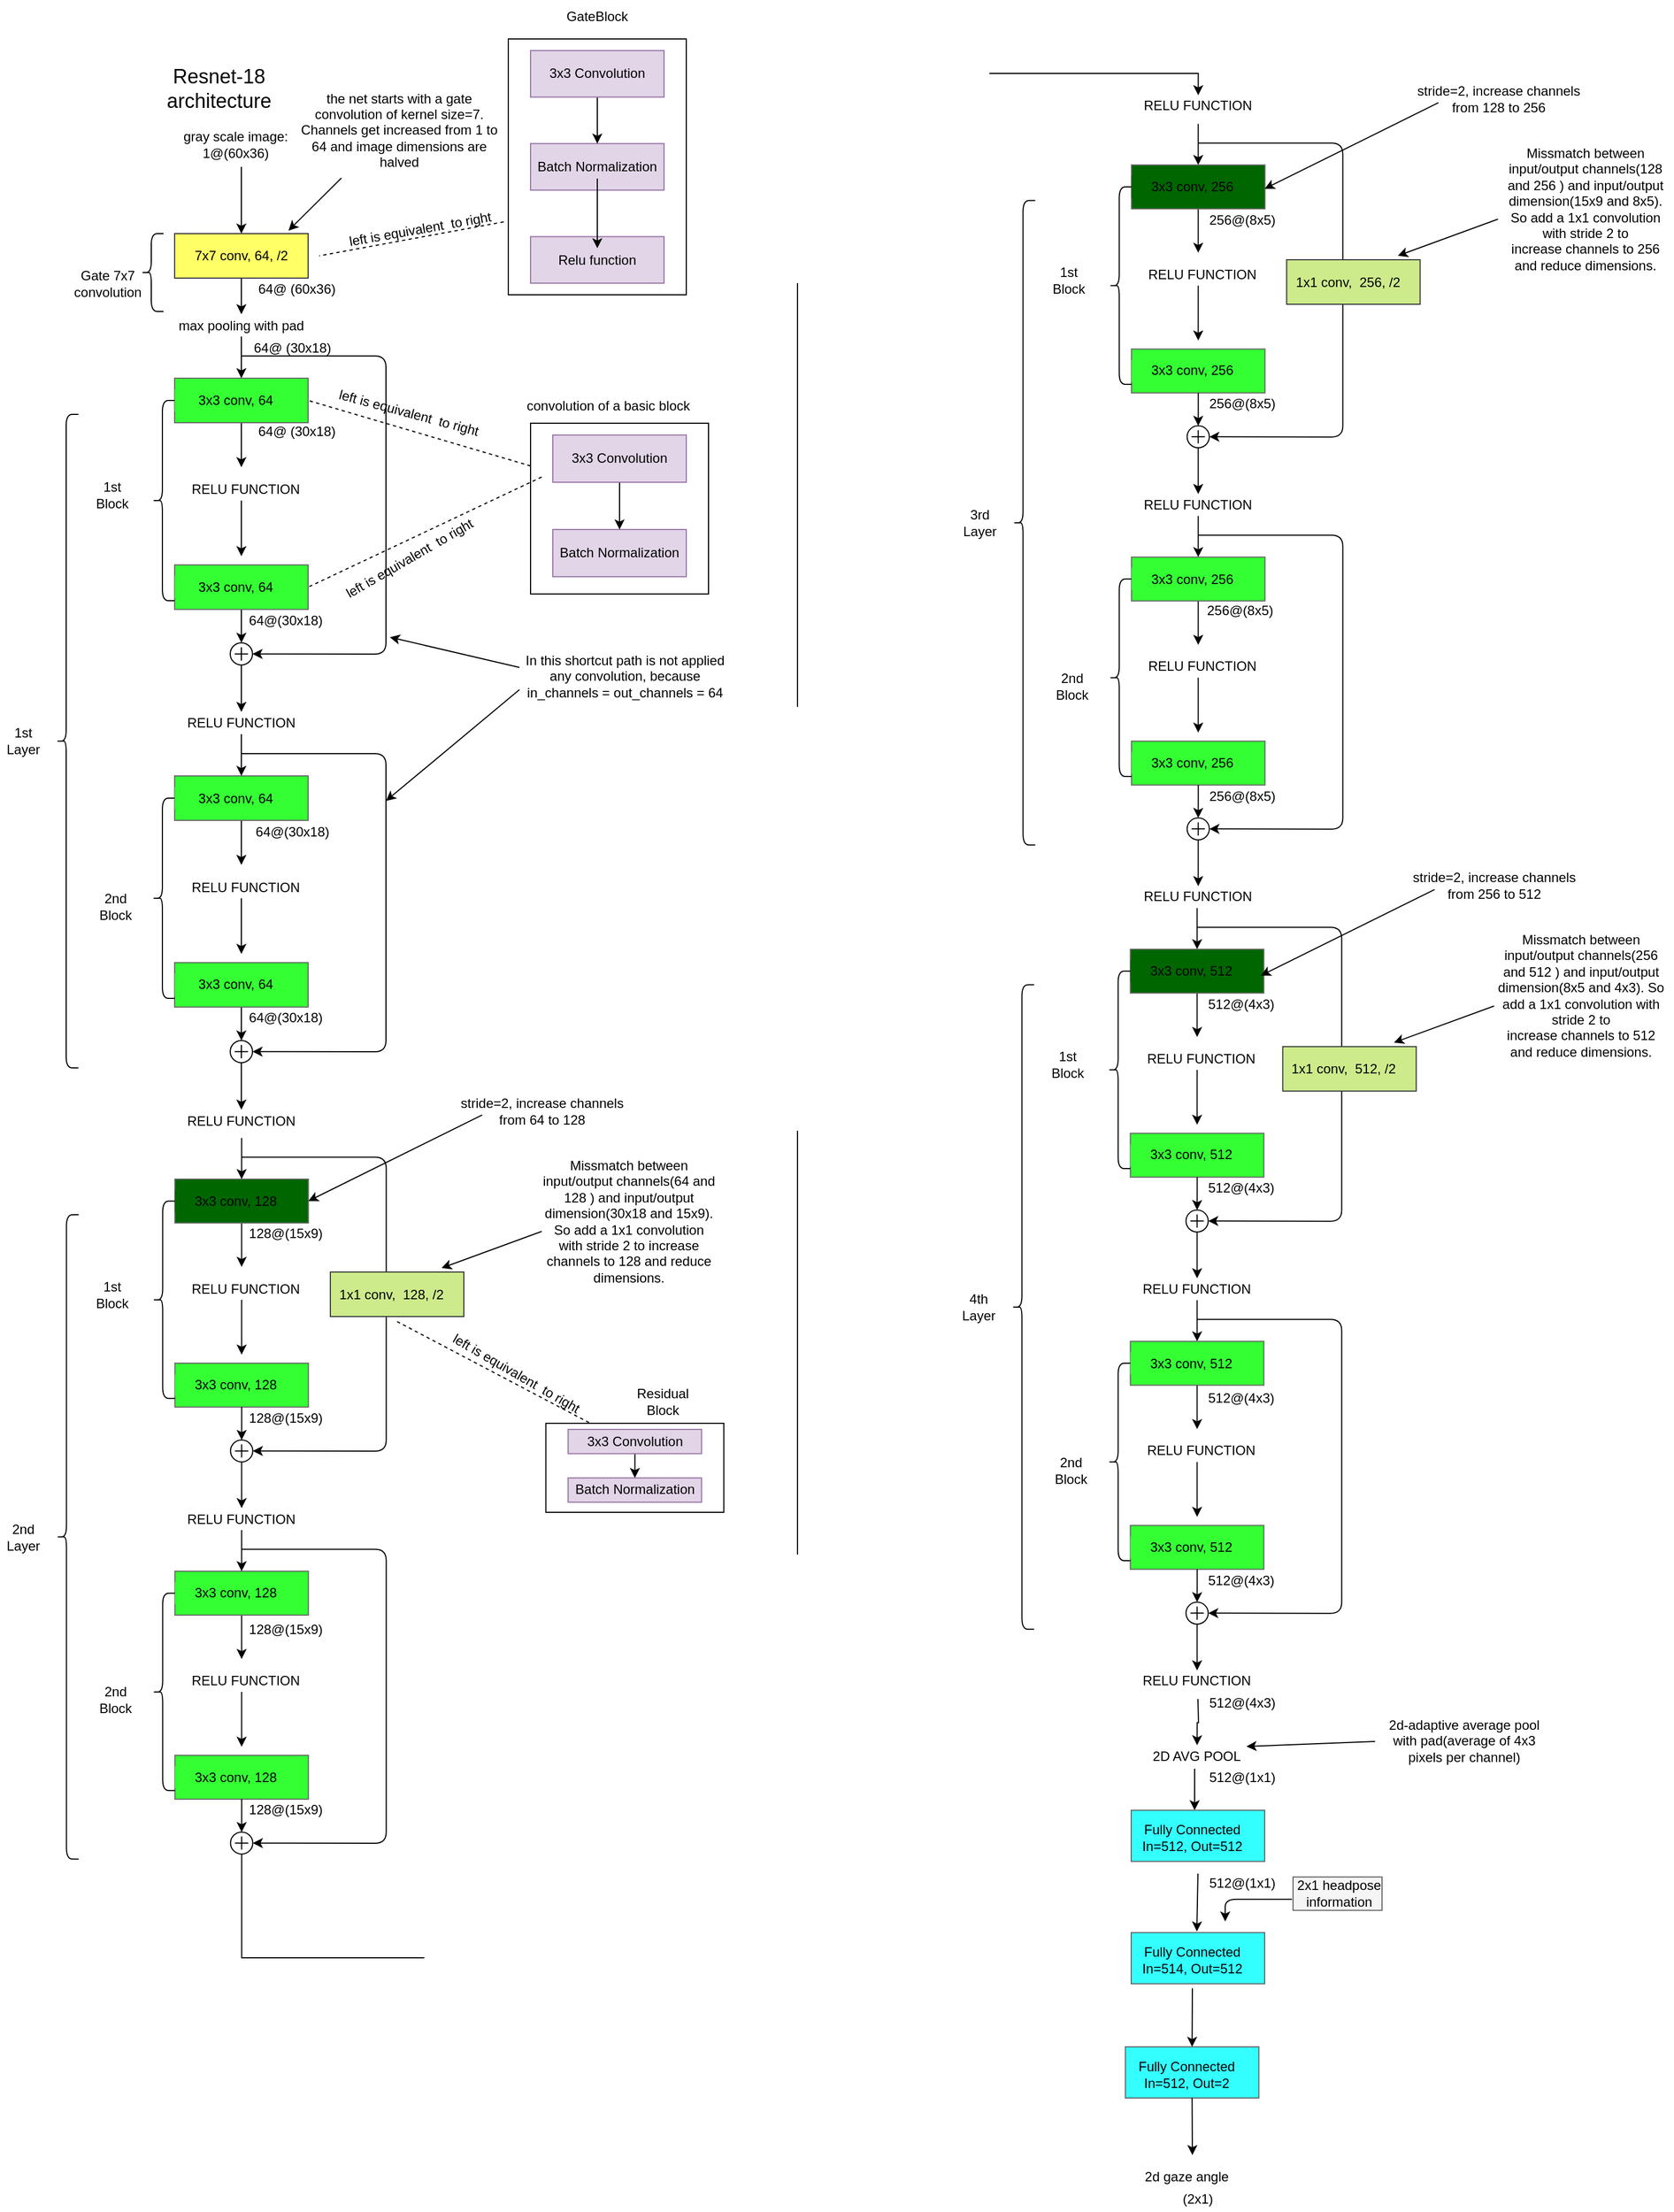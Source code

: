 <mxfile version="12.7.0" type="device"><diagram id="xhhnkMDeKkFUJhthhPfm" name="Page-1"><mxGraphModel dx="2468" dy="2161" grid="1" gridSize="10" guides="1" tooltips="1" connect="1" arrows="1" fold="1" page="1" pageScale="1" pageWidth="827" pageHeight="1169" math="0" shadow="0"><root><mxCell id="0"/><mxCell id="1" parent="0"/><mxCell id="JVHLpvTzayAFKo3JVaKi-54" style="edgeStyle=orthogonalEdgeStyle;rounded=0;orthogonalLoop=1;jettySize=auto;html=1;exitX=0.5;exitY=1;exitDx=0;exitDy=0;" parent="1" source="JVHLpvTzayAFKo3JVaKi-1" edge="1"><mxGeometry relative="1" as="geometry"><mxPoint x="380" y="370" as="targetPoint"/></mxGeometry></mxCell><mxCell id="JVHLpvTzayAFKo3JVaKi-1" value="" style="rounded=0;whiteSpace=wrap;html=1;fillColor=#33FF33;strokeColor=#666666;fontColor=#333333;" parent="1" vertex="1"><mxGeometry x="320" y="290" width="120" height="40" as="geometry"/></mxCell><mxCell id="JVHLpvTzayAFKo3JVaKi-98" style="edgeStyle=orthogonalEdgeStyle;rounded=0;orthogonalLoop=1;jettySize=auto;html=1;entryX=0.5;entryY=0;entryDx=0;entryDy=0;entryPerimeter=0;" parent="1" source="JVHLpvTzayAFKo3JVaKi-2" target="JVHLpvTzayAFKo3JVaKi-93" edge="1"><mxGeometry relative="1" as="geometry"/></mxCell><mxCell id="JVHLpvTzayAFKo3JVaKi-2" value="" style="rounded=0;whiteSpace=wrap;html=1;fillColor=#33FF33;strokeColor=#666666;fontColor=#333333;" parent="1" vertex="1"><mxGeometry x="320" y="457.82" width="120" height="40" as="geometry"/></mxCell><mxCell id="JVHLpvTzayAFKo3JVaKi-7" value="&lt;font style=&quot;font-size: 18px&quot;&gt;Resnet-18 architecture&lt;/font&gt;" style="text;html=1;strokeColor=none;fillColor=none;align=center;verticalAlign=middle;whiteSpace=wrap;rounded=0;" parent="1" vertex="1"><mxGeometry x="280" y="20" width="160" height="20" as="geometry"/></mxCell><mxCell id="JVHLpvTzayAFKo3JVaKi-11" value="" style="endArrow=classic;html=1;entryX=0.5;entryY=0;entryDx=0;entryDy=0;" parent="1" edge="1"><mxGeometry width="50" height="50" relative="1" as="geometry"><mxPoint x="380" y="100" as="sourcePoint"/><mxPoint x="380" y="160" as="targetPoint"/></mxGeometry></mxCell><mxCell id="JVHLpvTzayAFKo3JVaKi-214" style="edgeStyle=orthogonalEdgeStyle;rounded=0;orthogonalLoop=1;jettySize=auto;html=1;entryX=0.5;entryY=0;entryDx=0;entryDy=0;" parent="1" source="JVHLpvTzayAFKo3JVaKi-12" target="JVHLpvTzayAFKo3JVaKi-43" edge="1"><mxGeometry relative="1" as="geometry"/></mxCell><mxCell id="JVHLpvTzayAFKo3JVaKi-12" value="7x7 conv, 64, /2" style="text;html=1;strokeColor=#36393d;fillColor=#FFFF66;align=center;verticalAlign=middle;whiteSpace=wrap;rounded=0;" parent="1" vertex="1"><mxGeometry x="320" y="160" width="120" height="40" as="geometry"/></mxCell><mxCell id="JVHLpvTzayAFKo3JVaKi-14" value="&lt;div&gt;gray scale image:&lt;/div&gt;&lt;div&gt;1@(60x36)&lt;/div&gt;" style="text;html=1;strokeColor=none;fillColor=none;align=center;verticalAlign=middle;whiteSpace=wrap;rounded=0;" parent="1" vertex="1"><mxGeometry x="310" y="70" width="130" height="20" as="geometry"/></mxCell><mxCell id="JVHLpvTzayAFKo3JVaKi-17" value="3x3 conv, 64" style="text;html=1;strokeColor=none;fillColor=#33FF33;align=center;verticalAlign=middle;whiteSpace=wrap;rounded=0;" parent="1" vertex="1"><mxGeometry x="320" y="300" width="110" height="20" as="geometry"/></mxCell><mxCell id="JVHLpvTzayAFKo3JVaKi-18" value="3x3 conv, 64" style="text;html=1;strokeColor=none;fillColor=#33FF33;align=center;verticalAlign=middle;whiteSpace=wrap;rounded=0;" parent="1" vertex="1"><mxGeometry x="320" y="467.82" width="110" height="20" as="geometry"/></mxCell><mxCell id="JVHLpvTzayAFKo3JVaKi-211" style="edgeStyle=orthogonalEdgeStyle;rounded=0;orthogonalLoop=1;jettySize=auto;html=1;entryX=0.5;entryY=0;entryDx=0;entryDy=0;" parent="1" source="JVHLpvTzayAFKo3JVaKi-43" target="JVHLpvTzayAFKo3JVaKi-1" edge="1"><mxGeometry relative="1" as="geometry"/></mxCell><mxCell id="JVHLpvTzayAFKo3JVaKi-43" value="max pooling with pad" style="text;html=1;strokeColor=none;fillColor=none;align=center;verticalAlign=middle;whiteSpace=wrap;rounded=0;" parent="1" vertex="1"><mxGeometry x="320" y="232.5" width="120" height="20" as="geometry"/></mxCell><mxCell id="JVHLpvTzayAFKo3JVaKi-46" value="" style="shape=curlyBracket;whiteSpace=wrap;html=1;rounded=1;size=0.45;" parent="1" vertex="1"><mxGeometry x="290" y="160" width="20" height="70" as="geometry"/></mxCell><mxCell id="JVHLpvTzayAFKo3JVaKi-47" value="&lt;div&gt;Gate 7x7&lt;/div&gt;&lt;div&gt;convolution&lt;br&gt;&lt;/div&gt;" style="text;html=1;strokeColor=none;fillColor=none;align=center;verticalAlign=middle;whiteSpace=wrap;rounded=0;" parent="1" vertex="1"><mxGeometry x="240" y="190" width="40" height="30" as="geometry"/></mxCell><mxCell id="JVHLpvTzayAFKo3JVaKi-56" value="&lt;div&gt;1st Block&lt;br&gt;&lt;/div&gt;" style="text;html=1;strokeColor=none;fillColor=none;align=center;verticalAlign=middle;whiteSpace=wrap;rounded=0;" parent="1" vertex="1"><mxGeometry x="243.5" y="380" width="40" height="30" as="geometry"/></mxCell><mxCell id="JVHLpvTzayAFKo3JVaKi-58" value="" style="shape=curlyBracket;whiteSpace=wrap;html=1;rounded=1;size=0.45;" parent="1" vertex="1"><mxGeometry x="300" y="310" width="20" height="180" as="geometry"/></mxCell><mxCell id="JVHLpvTzayAFKo3JVaKi-195" style="edgeStyle=orthogonalEdgeStyle;rounded=0;orthogonalLoop=1;jettySize=auto;html=1;entryX=0.5;entryY=0;entryDx=0;entryDy=0;" parent="1" source="JVHLpvTzayAFKo3JVaKi-93" target="JVHLpvTzayAFKo3JVaKi-156" edge="1"><mxGeometry relative="1" as="geometry"/></mxCell><mxCell id="JVHLpvTzayAFKo3JVaKi-93" value="" style="verticalLabelPosition=bottom;shadow=0;dashed=0;align=center;html=1;verticalAlign=top;shape=mxgraph.electrical.abstract.summation_point;" parent="1" vertex="1"><mxGeometry x="370" y="527.82" width="20" height="20" as="geometry"/></mxCell><mxCell id="JVHLpvTzayAFKo3JVaKi-151" value="" style="endArrow=classic;html=1;entryX=1;entryY=0.5;entryDx=0;entryDy=0;entryPerimeter=0;" parent="1" target="JVHLpvTzayAFKo3JVaKi-93" edge="1"><mxGeometry width="50" height="50" relative="1" as="geometry"><mxPoint x="380" y="270" as="sourcePoint"/><mxPoint x="510" y="329.5" as="targetPoint"/><Array as="points"><mxPoint x="510" y="270"/><mxPoint x="510" y="538"/></Array></mxGeometry></mxCell><mxCell id="JVHLpvTzayAFKo3JVaKi-156" value="RELU FUNCTION" style="text;html=1;strokeColor=none;fillColor=none;align=center;verticalAlign=middle;whiteSpace=wrap;rounded=0;" parent="1" vertex="1"><mxGeometry x="320" y="590.0" width="120" height="20" as="geometry"/></mxCell><mxCell id="JVHLpvTzayAFKo3JVaKi-178" value="64@ (60x36)" style="text;html=1;strokeColor=none;fillColor=none;align=center;verticalAlign=middle;whiteSpace=wrap;rounded=0;" parent="1" vertex="1"><mxGeometry x="370" y="200" width="120" height="20" as="geometry"/></mxCell><mxCell id="JVHLpvTzayAFKo3JVaKi-179" value="64@(30x18)" style="text;html=1;strokeColor=none;fillColor=none;align=center;verticalAlign=middle;whiteSpace=wrap;rounded=0;" parent="1" vertex="1"><mxGeometry x="360" y="497.82" width="120" height="20" as="geometry"/></mxCell><mxCell id="JVHLpvTzayAFKo3JVaKi-205" value="&lt;div&gt;left is equivalent&amp;nbsp; to right&lt;br&gt;&lt;/div&gt;&lt;div&gt;&lt;br&gt;&lt;/div&gt;" style="text;html=1;strokeColor=none;fillColor=none;align=center;verticalAlign=middle;whiteSpace=wrap;rounded=0;rotation=-10;" parent="1" vertex="1"><mxGeometry x="467" y="135" width="150" height="55" as="geometry"/></mxCell><mxCell id="aDUI-p-26D18cm45Flvb-2" value="" style="group" parent="1" vertex="1" connectable="0"><mxGeometry x="620" y="-15" width="160" height="230" as="geometry"/></mxCell><mxCell id="aDUI-p-26D18cm45Flvb-3" value="" style="rounded=0;whiteSpace=wrap;html=1;" parent="aDUI-p-26D18cm45Flvb-2" vertex="1"><mxGeometry width="160" height="230.0" as="geometry"/></mxCell><mxCell id="aDUI-p-26D18cm45Flvb-4" value="" style="group" parent="aDUI-p-26D18cm45Flvb-2" vertex="1" connectable="0"><mxGeometry x="20" y="10.455" width="120" height="209.091" as="geometry"/></mxCell><mxCell id="aDUI-p-26D18cm45Flvb-5" value="" style="rounded=0;whiteSpace=wrap;html=1;fillColor=#e1d5e7;strokeColor=#9673a6;" parent="aDUI-p-26D18cm45Flvb-4" vertex="1"><mxGeometry y="83.636" width="120" height="41.818" as="geometry"/></mxCell><mxCell id="aDUI-p-26D18cm45Flvb-6" value="" style="rounded=0;whiteSpace=wrap;html=1;fillColor=#e1d5e7;strokeColor=#9673a6;" parent="aDUI-p-26D18cm45Flvb-4" vertex="1"><mxGeometry y="167.273" width="120" height="41.818" as="geometry"/></mxCell><mxCell id="aDUI-p-26D18cm45Flvb-7" value="" style="edgeStyle=orthogonalEdgeStyle;rounded=0;orthogonalLoop=1;jettySize=auto;html=1;" parent="aDUI-p-26D18cm45Flvb-4" source="aDUI-p-26D18cm45Flvb-8" target="aDUI-p-26D18cm45Flvb-5" edge="1"><mxGeometry relative="1" as="geometry"/></mxCell><mxCell id="aDUI-p-26D18cm45Flvb-8" value="" style="rounded=0;whiteSpace=wrap;html=1;fillColor=#e1d5e7;strokeColor=#9673a6;" parent="aDUI-p-26D18cm45Flvb-4" vertex="1"><mxGeometry width="120" height="41.818" as="geometry"/></mxCell><mxCell id="aDUI-p-26D18cm45Flvb-9" value="3x3 Convolution" style="text;html=1;strokeColor=none;fillColor=none;align=center;verticalAlign=middle;whiteSpace=wrap;rounded=0;" parent="aDUI-p-26D18cm45Flvb-4" vertex="1"><mxGeometry y="10.455" width="120" height="20.909" as="geometry"/></mxCell><mxCell id="aDUI-p-26D18cm45Flvb-10" value="Batch Normalization" style="text;html=1;strokeColor=none;fillColor=none;align=center;verticalAlign=middle;whiteSpace=wrap;rounded=0;" parent="aDUI-p-26D18cm45Flvb-4" vertex="1"><mxGeometry y="94.091" width="120" height="20.909" as="geometry"/></mxCell><mxCell id="aDUI-p-26D18cm45Flvb-11" value="Relu function" style="text;html=1;strokeColor=none;fillColor=none;align=center;verticalAlign=middle;whiteSpace=wrap;rounded=0;" parent="aDUI-p-26D18cm45Flvb-4" vertex="1"><mxGeometry y="177.727" width="120" height="20.909" as="geometry"/></mxCell><mxCell id="aDUI-p-26D18cm45Flvb-12" value="" style="edgeStyle=orthogonalEdgeStyle;rounded=0;orthogonalLoop=1;jettySize=auto;html=1;" parent="aDUI-p-26D18cm45Flvb-4" source="aDUI-p-26D18cm45Flvb-10" target="aDUI-p-26D18cm45Flvb-11" edge="1"><mxGeometry relative="1" as="geometry"/></mxCell><mxCell id="aDUI-p-26D18cm45Flvb-13" value="&lt;div&gt;GateBlock&lt;br&gt;&lt;/div&gt;" style="text;html=1;strokeColor=none;fillColor=none;align=center;verticalAlign=middle;whiteSpace=wrap;rounded=0;" parent="1" vertex="1"><mxGeometry x="630" y="-50" width="140" height="30" as="geometry"/></mxCell><mxCell id="aDUI-p-26D18cm45Flvb-14" value="" style="endArrow=none;dashed=1;html=1;exitX=1;exitY=0.5;exitDx=0;exitDy=0;" parent="1" source="JVHLpvTzayAFKo3JVaKi-205" edge="1"><mxGeometry width="50" height="50" relative="1" as="geometry"><mxPoint x="560" y="280" as="sourcePoint"/><mxPoint x="450" y="180" as="targetPoint"/></mxGeometry></mxCell><mxCell id="aDUI-p-26D18cm45Flvb-52" value="&lt;div&gt;left is equivalent&amp;nbsp; to right&lt;br&gt;&lt;/div&gt;&lt;div&gt;&lt;br&gt;&lt;/div&gt;" style="text;html=1;strokeColor=none;fillColor=none;align=center;verticalAlign=middle;whiteSpace=wrap;rounded=0;rotation=15;" parent="1" vertex="1"><mxGeometry x="453.5" y="300.0" width="150" height="55" as="geometry"/></mxCell><mxCell id="aDUI-p-26D18cm45Flvb-53" value="" style="endArrow=none;dashed=1;html=1;exitX=0;exitY=0.25;exitDx=0;exitDy=0;entryX=1;entryY=0.5;entryDx=0;entryDy=0;" parent="1" source="aDUI-p-26D18cm45Flvb-21" target="JVHLpvTzayAFKo3JVaKi-1" edge="1"><mxGeometry width="50" height="50" relative="1" as="geometry"><mxPoint x="646.26" y="407.43" as="sourcePoint"/><mxPoint x="437.75" y="400" as="targetPoint"/></mxGeometry></mxCell><mxCell id="JVHLpvTzayAFKo3JVaKi-114" value="" style="group" parent="1" vertex="1" connectable="0"><mxGeometry x="650" y="363.96" width="160" height="121.827" as="geometry"/></mxCell><mxCell id="aDUI-p-26D18cm45Flvb-31" value="convolution of a basic block" style="text;html=1;strokeColor=none;fillColor=none;align=center;verticalAlign=middle;whiteSpace=wrap;rounded=0;" parent="1" vertex="1"><mxGeometry x="620" y="300.001" width="180" height="30.457" as="geometry"/></mxCell><mxCell id="aDUI-p-26D18cm45Flvb-21" value="" style="rounded=0;whiteSpace=wrap;html=1;" parent="1" vertex="1"><mxGeometry x="640" y="330.46" width="160" height="153.5" as="geometry"/></mxCell><mxCell id="aDUI-p-26D18cm45Flvb-23" value="" style="rounded=0;whiteSpace=wrap;html=1;fillColor=#e1d5e7;strokeColor=#9673a6;" parent="1" vertex="1"><mxGeometry x="660" y="425.981" width="120" height="42.455" as="geometry"/></mxCell><mxCell id="aDUI-p-26D18cm45Flvb-25" value="" style="edgeStyle=orthogonalEdgeStyle;rounded=0;orthogonalLoop=1;jettySize=auto;html=1;" parent="1" source="aDUI-p-26D18cm45Flvb-26" target="aDUI-p-26D18cm45Flvb-23" edge="1"><mxGeometry relative="1" as="geometry"/></mxCell><mxCell id="aDUI-p-26D18cm45Flvb-26" value="" style="rounded=0;whiteSpace=wrap;html=1;fillColor=#e1d5e7;strokeColor=#9673a6;" parent="1" vertex="1"><mxGeometry x="660" y="341.071" width="120" height="42.455" as="geometry"/></mxCell><mxCell id="aDUI-p-26D18cm45Flvb-27" value="3x3 Convolution" style="text;html=1;strokeColor=none;fillColor=none;align=center;verticalAlign=middle;whiteSpace=wrap;rounded=0;" parent="1" vertex="1"><mxGeometry x="660" y="351.685" width="120" height="21.228" as="geometry"/></mxCell><mxCell id="aDUI-p-26D18cm45Flvb-28" value="Batch Normalization" style="text;html=1;strokeColor=none;fillColor=none;align=center;verticalAlign=middle;whiteSpace=wrap;rounded=0;" parent="1" vertex="1"><mxGeometry x="660" y="436.595" width="120" height="21.228" as="geometry"/></mxCell><mxCell id="aDUI-p-26D18cm45Flvb-60" value="RELU FUNCTION" style="text;html=1;strokeColor=none;fillColor=none;align=center;verticalAlign=middle;whiteSpace=wrap;rounded=0;" parent="1" vertex="1"><mxGeometry x="323.5" y="380.0" width="120" height="20" as="geometry"/></mxCell><mxCell id="aDUI-p-26D18cm45Flvb-62" style="edgeStyle=orthogonalEdgeStyle;rounded=0;orthogonalLoop=1;jettySize=auto;html=1;" parent="1" edge="1"><mxGeometry relative="1" as="geometry"><mxPoint x="380" y="400" as="sourcePoint"/><mxPoint x="380" y="450" as="targetPoint"/></mxGeometry></mxCell><mxCell id="aDUI-p-26D18cm45Flvb-63" value="" style="endArrow=none;dashed=1;html=1;exitX=0;exitY=0.25;exitDx=0;exitDy=0;entryX=1;entryY=0.5;entryDx=0;entryDy=0;" parent="1" target="JVHLpvTzayAFKo3JVaKi-2" edge="1"><mxGeometry width="50" height="50" relative="1" as="geometry"><mxPoint x="650" y="378.835" as="sourcePoint"/><mxPoint x="450" y="320" as="targetPoint"/></mxGeometry></mxCell><mxCell id="aDUI-p-26D18cm45Flvb-65" value="&lt;div&gt;left is equivalent&amp;nbsp; to right&lt;br&gt;&lt;/div&gt;&lt;div&gt;&lt;br&gt;&lt;/div&gt;" style="text;html=1;strokeColor=none;fillColor=none;align=center;verticalAlign=middle;whiteSpace=wrap;rounded=0;rotation=-30;" parent="1" vertex="1"><mxGeometry x="460" y="430.79" width="150" height="55" as="geometry"/></mxCell><mxCell id="aDUI-p-26D18cm45Flvb-68" value="" style="endArrow=classic;html=1;" parent="1" edge="1"><mxGeometry width="50" height="50" relative="1" as="geometry"><mxPoint x="630" y="550" as="sourcePoint"/><mxPoint x="513.5" y="522.82" as="targetPoint"/></mxGeometry></mxCell><mxCell id="aDUI-p-26D18cm45Flvb-69" value="In this shortcut path is not applied any convolution, because in_channels = out_channels = 64" style="text;html=1;strokeColor=none;fillColor=none;align=center;verticalAlign=middle;whiteSpace=wrap;rounded=0;" parent="1" vertex="1"><mxGeometry x="630" y="547.82" width="190" height="20" as="geometry"/></mxCell><mxCell id="aDUI-p-26D18cm45Flvb-80" value="&lt;div&gt;2nd Block&lt;br&gt;&lt;/div&gt;" style="text;html=1;strokeColor=none;fillColor=none;align=center;verticalAlign=middle;whiteSpace=wrap;rounded=0;" parent="1" vertex="1"><mxGeometry x="246.75" y="750" width="40" height="30" as="geometry"/></mxCell><mxCell id="aDUI-p-26D18cm45Flvb-94" style="edgeStyle=orthogonalEdgeStyle;rounded=0;orthogonalLoop=1;jettySize=auto;html=1;exitX=0.5;exitY=1;exitDx=0;exitDy=0;" parent="1" source="aDUI-p-26D18cm45Flvb-95" edge="1"><mxGeometry relative="1" as="geometry"><mxPoint x="380" y="727.5" as="targetPoint"/></mxGeometry></mxCell><mxCell id="aDUI-p-26D18cm45Flvb-95" value="" style="rounded=0;whiteSpace=wrap;html=1;fillColor=#33FF33;strokeColor=#666666;fontColor=#333333;" parent="1" vertex="1"><mxGeometry x="320" y="647.5" width="120" height="40" as="geometry"/></mxCell><mxCell id="aDUI-p-26D18cm45Flvb-96" style="edgeStyle=orthogonalEdgeStyle;rounded=0;orthogonalLoop=1;jettySize=auto;html=1;entryX=0.5;entryY=0;entryDx=0;entryDy=0;entryPerimeter=0;" parent="1" source="aDUI-p-26D18cm45Flvb-97" target="aDUI-p-26D18cm45Flvb-104" edge="1"><mxGeometry relative="1" as="geometry"/></mxCell><mxCell id="aDUI-p-26D18cm45Flvb-97" value="" style="rounded=0;whiteSpace=wrap;html=1;fillColor=#33FF33;strokeColor=#666666;fontColor=#333333;" parent="1" vertex="1"><mxGeometry x="320" y="815.32" width="120" height="40" as="geometry"/></mxCell><mxCell id="aDUI-p-26D18cm45Flvb-98" value="3x3 conv, 64" style="text;html=1;strokeColor=none;fillColor=#33FF33;align=center;verticalAlign=middle;whiteSpace=wrap;rounded=0;" parent="1" vertex="1"><mxGeometry x="320" y="657.5" width="110" height="20" as="geometry"/></mxCell><mxCell id="aDUI-p-26D18cm45Flvb-99" value="3x3 conv, 64" style="text;html=1;strokeColor=none;fillColor=#33FF33;align=center;verticalAlign=middle;whiteSpace=wrap;rounded=0;" parent="1" vertex="1"><mxGeometry x="320" y="825.32" width="110" height="20" as="geometry"/></mxCell><mxCell id="aDUI-p-26D18cm45Flvb-100" style="edgeStyle=orthogonalEdgeStyle;rounded=0;orthogonalLoop=1;jettySize=auto;html=1;entryX=0.5;entryY=0;entryDx=0;entryDy=0;" parent="1" target="aDUI-p-26D18cm45Flvb-95" edge="1"><mxGeometry relative="1" as="geometry"><mxPoint x="380" y="610" as="sourcePoint"/></mxGeometry></mxCell><mxCell id="aDUI-p-26D18cm45Flvb-102" value="" style="shape=curlyBracket;whiteSpace=wrap;html=1;rounded=1;size=0.45;" parent="1" vertex="1"><mxGeometry x="300" y="667.5" width="20" height="180" as="geometry"/></mxCell><mxCell id="aDUI-p-26D18cm45Flvb-103" style="edgeStyle=orthogonalEdgeStyle;rounded=0;orthogonalLoop=1;jettySize=auto;html=1;entryX=0.5;entryY=0;entryDx=0;entryDy=0;" parent="1" source="aDUI-p-26D18cm45Flvb-104" target="aDUI-p-26D18cm45Flvb-106" edge="1"><mxGeometry relative="1" as="geometry"/></mxCell><mxCell id="aDUI-p-26D18cm45Flvb-104" value="" style="verticalLabelPosition=bottom;shadow=0;dashed=0;align=center;html=1;verticalAlign=top;shape=mxgraph.electrical.abstract.summation_point;" parent="1" vertex="1"><mxGeometry x="370" y="885.32" width="20" height="20" as="geometry"/></mxCell><mxCell id="aDUI-p-26D18cm45Flvb-105" value="" style="endArrow=classic;html=1;entryX=1;entryY=0.5;entryDx=0;entryDy=0;entryPerimeter=0;" parent="1" target="aDUI-p-26D18cm45Flvb-104" edge="1"><mxGeometry width="50" height="50" relative="1" as="geometry"><mxPoint x="380" y="627.5" as="sourcePoint"/><mxPoint x="510" y="687" as="targetPoint"/><Array as="points"><mxPoint x="510" y="627.5"/><mxPoint x="510" y="895.5"/></Array></mxGeometry></mxCell><mxCell id="aDUI-p-26D18cm45Flvb-106" value="RELU FUNCTION" style="text;html=1;strokeColor=none;fillColor=none;align=center;verticalAlign=middle;whiteSpace=wrap;rounded=0;" parent="1" vertex="1"><mxGeometry x="320" y="947.5" width="120" height="20" as="geometry"/></mxCell><mxCell id="aDUI-p-26D18cm45Flvb-107" value="64@(30x18)" style="text;html=1;strokeColor=none;fillColor=none;align=center;verticalAlign=middle;whiteSpace=wrap;rounded=0;" parent="1" vertex="1"><mxGeometry x="360" y="855.32" width="120" height="20" as="geometry"/></mxCell><mxCell id="aDUI-p-26D18cm45Flvb-108" value="RELU FUNCTION" style="text;html=1;strokeColor=none;fillColor=none;align=center;verticalAlign=middle;whiteSpace=wrap;rounded=0;" parent="1" vertex="1"><mxGeometry x="323.5" y="737.5" width="120" height="20" as="geometry"/></mxCell><mxCell id="aDUI-p-26D18cm45Flvb-109" style="edgeStyle=orthogonalEdgeStyle;rounded=0;orthogonalLoop=1;jettySize=auto;html=1;" parent="1" edge="1"><mxGeometry relative="1" as="geometry"><mxPoint x="380" y="757.5" as="sourcePoint"/><mxPoint x="380" y="807.5" as="targetPoint"/></mxGeometry></mxCell><mxCell id="aDUI-p-26D18cm45Flvb-110" value="" style="endArrow=classic;html=1;" parent="1" edge="1"><mxGeometry width="50" height="50" relative="1" as="geometry"><mxPoint x="630" y="570" as="sourcePoint"/><mxPoint x="510" y="670" as="targetPoint"/></mxGeometry></mxCell><mxCell id="aDUI-p-26D18cm45Flvb-111" value="" style="shape=curlyBracket;whiteSpace=wrap;html=1;rounded=1;size=0.45;" parent="1" vertex="1"><mxGeometry x="213.5" y="322.46" width="20" height="587.54" as="geometry"/></mxCell><mxCell id="aDUI-p-26D18cm45Flvb-112" value="&lt;div&gt;1st&lt;/div&gt;&lt;div&gt;Layer&lt;br&gt;&lt;/div&gt;" style="text;html=1;strokeColor=none;fillColor=none;align=center;verticalAlign=middle;whiteSpace=wrap;rounded=0;" parent="1" vertex="1"><mxGeometry x="163.5" y="601.23" width="40" height="30" as="geometry"/></mxCell><mxCell id="aDUI-p-26D18cm45Flvb-255" value="" style="group" parent="1" vertex="1" connectable="0"><mxGeometry x="163.75" y="973" width="650" height="705" as="geometry"/></mxCell><mxCell id="aDUI-p-26D18cm45Flvb-252" value="" style="group" parent="aDUI-p-26D18cm45Flvb-255" vertex="1" connectable="0"><mxGeometry width="650" height="705" as="geometry"/></mxCell><mxCell id="aDUI-p-26D18cm45Flvb-251" value="" style="group" parent="aDUI-p-26D18cm45Flvb-252" vertex="1" connectable="0"><mxGeometry width="650" height="705" as="geometry"/></mxCell><mxCell id="aDUI-p-26D18cm45Flvb-203" style="edgeStyle=orthogonalEdgeStyle;rounded=0;orthogonalLoop=1;jettySize=auto;html=1;exitX=0.5;exitY=1;exitDx=0;exitDy=0;" parent="aDUI-p-26D18cm45Flvb-251" source="aDUI-p-26D18cm45Flvb-204" edge="1"><mxGeometry relative="1" as="geometry"><mxPoint x="216.5" y="115.857" as="targetPoint"/></mxGeometry></mxCell><mxCell id="aDUI-p-26D18cm45Flvb-204" value="" style="rounded=0;whiteSpace=wrap;html=1;fillColor=#006600;strokeColor=#666666;fontColor=#333333;" parent="aDUI-p-26D18cm45Flvb-251" vertex="1"><mxGeometry x="156.5" y="36.976" width="120" height="39.441" as="geometry"/></mxCell><mxCell id="aDUI-p-26D18cm45Flvb-206" value="" style="rounded=0;whiteSpace=wrap;html=1;fillColor=#33FF33;strokeColor=#666666;fontColor=#333333;" parent="aDUI-p-26D18cm45Flvb-251" vertex="1"><mxGeometry x="156.5" y="202.448" width="120" height="39.441" as="geometry"/></mxCell><mxCell id="aDUI-p-26D18cm45Flvb-207" value="3x3 conv, 128" style="text;html=1;strokeColor=none;fillColor=#006600;align=center;verticalAlign=middle;whiteSpace=wrap;rounded=0;" parent="aDUI-p-26D18cm45Flvb-251" vertex="1"><mxGeometry x="156.5" y="46.836" width="110" height="19.72" as="geometry"/></mxCell><mxCell id="aDUI-p-26D18cm45Flvb-208" value="3x3 conv, 128" style="text;html=1;strokeColor=none;fillColor=#33FF33;align=center;verticalAlign=middle;whiteSpace=wrap;rounded=0;" parent="aDUI-p-26D18cm45Flvb-251" vertex="1"><mxGeometry x="156.5" y="212.309" width="110" height="19.72" as="geometry"/></mxCell><mxCell id="aDUI-p-26D18cm45Flvb-209" style="edgeStyle=orthogonalEdgeStyle;rounded=0;orthogonalLoop=1;jettySize=auto;html=1;entryX=0.5;entryY=0;entryDx=0;entryDy=0;" parent="aDUI-p-26D18cm45Flvb-251" target="aDUI-p-26D18cm45Flvb-204" edge="1"><mxGeometry relative="1" as="geometry"><mxPoint x="216.5" as="sourcePoint"/></mxGeometry></mxCell><mxCell id="aDUI-p-26D18cm45Flvb-210" value="&lt;div&gt;1st Block&lt;br&gt;&lt;/div&gt;" style="text;html=1;strokeColor=none;fillColor=none;align=center;verticalAlign=middle;whiteSpace=wrap;rounded=0;" parent="aDUI-p-26D18cm45Flvb-251" vertex="1"><mxGeometry x="80" y="125.717" width="40" height="29.58" as="geometry"/></mxCell><mxCell id="aDUI-p-26D18cm45Flvb-211" value="" style="shape=curlyBracket;whiteSpace=wrap;html=1;rounded=1;size=0.45;" parent="aDUI-p-26D18cm45Flvb-251" vertex="1"><mxGeometry x="136.5" y="56.696" width="20" height="177.483" as="geometry"/></mxCell><mxCell id="aDUI-p-26D18cm45Flvb-213" value="" style="verticalLabelPosition=bottom;shadow=0;dashed=0;align=center;html=1;verticalAlign=top;shape=mxgraph.electrical.abstract.summation_point;" parent="aDUI-p-26D18cm45Flvb-251" vertex="1"><mxGeometry x="206.5" y="271.469" width="20" height="19.72" as="geometry"/></mxCell><mxCell id="aDUI-p-26D18cm45Flvb-205" style="edgeStyle=orthogonalEdgeStyle;rounded=0;orthogonalLoop=1;jettySize=auto;html=1;entryX=0.5;entryY=0;entryDx=0;entryDy=0;entryPerimeter=0;" parent="aDUI-p-26D18cm45Flvb-251" source="aDUI-p-26D18cm45Flvb-206" target="aDUI-p-26D18cm45Flvb-213" edge="1"><mxGeometry relative="1" as="geometry"/></mxCell><mxCell id="aDUI-p-26D18cm45Flvb-214" value="" style="endArrow=classic;html=1;entryX=1;entryY=0.5;entryDx=0;entryDy=0;entryPerimeter=0;" parent="aDUI-p-26D18cm45Flvb-251" target="aDUI-p-26D18cm45Flvb-213" edge="1"><mxGeometry width="50" height="50" relative="1" as="geometry"><mxPoint x="216.5" y="17.255" as="sourcePoint"/><mxPoint x="346.5" y="75.923" as="targetPoint"/><Array as="points"><mxPoint x="346.5" y="17.255"/><mxPoint x="346.5" y="281.507"/></Array></mxGeometry></mxCell><mxCell id="aDUI-p-26D18cm45Flvb-215" value="RELU FUNCTION" style="text;html=1;strokeColor=none;fillColor=none;align=center;verticalAlign=middle;whiteSpace=wrap;rounded=0;" parent="aDUI-p-26D18cm45Flvb-251" vertex="1"><mxGeometry x="156.5" y="332.78" width="120" height="19.72" as="geometry"/></mxCell><mxCell id="aDUI-p-26D18cm45Flvb-212" style="edgeStyle=orthogonalEdgeStyle;rounded=0;orthogonalLoop=1;jettySize=auto;html=1;entryX=0.5;entryY=0;entryDx=0;entryDy=0;" parent="aDUI-p-26D18cm45Flvb-251" source="aDUI-p-26D18cm45Flvb-213" target="aDUI-p-26D18cm45Flvb-215" edge="1"><mxGeometry relative="1" as="geometry"/></mxCell><mxCell id="aDUI-p-26D18cm45Flvb-216" value="128@(15x9)" style="text;html=1;strokeColor=none;fillColor=none;align=center;verticalAlign=middle;whiteSpace=wrap;rounded=0;" parent="aDUI-p-26D18cm45Flvb-251" vertex="1"><mxGeometry x="196.5" y="241.889" width="120" height="19.72" as="geometry"/></mxCell><mxCell id="aDUI-p-26D18cm45Flvb-227" value="RELU FUNCTION" style="text;html=1;strokeColor=none;fillColor=none;align=center;verticalAlign=middle;whiteSpace=wrap;rounded=0;" parent="aDUI-p-26D18cm45Flvb-251" vertex="1"><mxGeometry x="160" y="125.717" width="120" height="19.72" as="geometry"/></mxCell><mxCell id="aDUI-p-26D18cm45Flvb-228" style="edgeStyle=orthogonalEdgeStyle;rounded=0;orthogonalLoop=1;jettySize=auto;html=1;" parent="aDUI-p-26D18cm45Flvb-251" edge="1"><mxGeometry relative="1" as="geometry"><mxPoint x="216.5" y="145.437" as="sourcePoint"/><mxPoint x="216.5" y="194.738" as="targetPoint"/></mxGeometry></mxCell><mxCell id="aDUI-p-26D18cm45Flvb-232" value="&lt;div&gt;2nd Block&lt;br&gt;&lt;/div&gt;" style="text;html=1;strokeColor=none;fillColor=none;align=center;verticalAlign=middle;whiteSpace=wrap;rounded=0;" parent="aDUI-p-26D18cm45Flvb-251" vertex="1"><mxGeometry x="83.25" y="490.542" width="40" height="29.58" as="geometry"/></mxCell><mxCell id="aDUI-p-26D18cm45Flvb-233" style="edgeStyle=orthogonalEdgeStyle;rounded=0;orthogonalLoop=1;jettySize=auto;html=1;exitX=0.5;exitY=1;exitDx=0;exitDy=0;" parent="aDUI-p-26D18cm45Flvb-251" source="aDUI-p-26D18cm45Flvb-234" edge="1"><mxGeometry relative="1" as="geometry"><mxPoint x="216.5" y="468.357" as="targetPoint"/></mxGeometry></mxCell><mxCell id="aDUI-p-26D18cm45Flvb-234" value="" style="rounded=0;whiteSpace=wrap;html=1;fillColor=#33FF33;strokeColor=#666666;fontColor=#333333;" parent="aDUI-p-26D18cm45Flvb-251" vertex="1"><mxGeometry x="156.5" y="389.476" width="120" height="39.441" as="geometry"/></mxCell><mxCell id="aDUI-p-26D18cm45Flvb-236" value="" style="rounded=0;whiteSpace=wrap;html=1;fillColor=#33FF33;strokeColor=#666666;fontColor=#333333;" parent="aDUI-p-26D18cm45Flvb-251" vertex="1"><mxGeometry x="156.5" y="554.948" width="120" height="39.441" as="geometry"/></mxCell><mxCell id="aDUI-p-26D18cm45Flvb-237" value="3x3 conv, 128" style="text;html=1;strokeColor=none;fillColor=#33FF33;align=center;verticalAlign=middle;whiteSpace=wrap;rounded=0;" parent="aDUI-p-26D18cm45Flvb-251" vertex="1"><mxGeometry x="156.5" y="399.336" width="110" height="19.72" as="geometry"/></mxCell><mxCell id="aDUI-p-26D18cm45Flvb-238" value="3x3 conv, 128" style="text;html=1;strokeColor=none;fillColor=#33FF33;align=center;verticalAlign=middle;whiteSpace=wrap;rounded=0;" parent="aDUI-p-26D18cm45Flvb-251" vertex="1"><mxGeometry x="156.5" y="564.809" width="110" height="19.72" as="geometry"/></mxCell><mxCell id="aDUI-p-26D18cm45Flvb-239" style="edgeStyle=orthogonalEdgeStyle;rounded=0;orthogonalLoop=1;jettySize=auto;html=1;entryX=0.5;entryY=0;entryDx=0;entryDy=0;" parent="aDUI-p-26D18cm45Flvb-251" target="aDUI-p-26D18cm45Flvb-234" edge="1"><mxGeometry relative="1" as="geometry"><mxPoint x="216.5" y="352.5" as="sourcePoint"/></mxGeometry></mxCell><mxCell id="aDUI-p-26D18cm45Flvb-240" value="" style="shape=curlyBracket;whiteSpace=wrap;html=1;rounded=1;size=0.45;" parent="aDUI-p-26D18cm45Flvb-251" vertex="1"><mxGeometry x="136.5" y="409.196" width="20" height="177.483" as="geometry"/></mxCell><mxCell id="aDUI-p-26D18cm45Flvb-242" value="" style="verticalLabelPosition=bottom;shadow=0;dashed=0;align=center;html=1;verticalAlign=top;shape=mxgraph.electrical.abstract.summation_point;" parent="aDUI-p-26D18cm45Flvb-251" vertex="1"><mxGeometry x="206.5" y="623.969" width="20" height="19.72" as="geometry"/></mxCell><mxCell id="aDUI-p-26D18cm45Flvb-235" style="edgeStyle=orthogonalEdgeStyle;rounded=0;orthogonalLoop=1;jettySize=auto;html=1;entryX=0.5;entryY=0;entryDx=0;entryDy=0;entryPerimeter=0;" parent="aDUI-p-26D18cm45Flvb-251" source="aDUI-p-26D18cm45Flvb-236" target="aDUI-p-26D18cm45Flvb-242" edge="1"><mxGeometry relative="1" as="geometry"/></mxCell><mxCell id="aDUI-p-26D18cm45Flvb-243" value="" style="endArrow=classic;html=1;entryX=1;entryY=0.5;entryDx=0;entryDy=0;entryPerimeter=0;" parent="aDUI-p-26D18cm45Flvb-251" target="aDUI-p-26D18cm45Flvb-242" edge="1"><mxGeometry width="50" height="50" relative="1" as="geometry"><mxPoint x="216.5" y="369.755" as="sourcePoint"/><mxPoint x="346.5" y="428.423" as="targetPoint"/><Array as="points"><mxPoint x="346.5" y="369.755"/><mxPoint x="346.5" y="634.007"/></Array></mxGeometry></mxCell><mxCell id="aDUI-p-26D18cm45Flvb-245" value="128@(15x9)" style="text;html=1;strokeColor=none;fillColor=none;align=center;verticalAlign=middle;whiteSpace=wrap;rounded=0;" parent="aDUI-p-26D18cm45Flvb-251" vertex="1"><mxGeometry x="196.5" y="594.389" width="120" height="19.72" as="geometry"/></mxCell><mxCell id="aDUI-p-26D18cm45Flvb-246" value="RELU FUNCTION" style="text;html=1;strokeColor=none;fillColor=none;align=center;verticalAlign=middle;whiteSpace=wrap;rounded=0;" parent="aDUI-p-26D18cm45Flvb-251" vertex="1"><mxGeometry x="160" y="478.217" width="120" height="19.72" as="geometry"/></mxCell><mxCell id="aDUI-p-26D18cm45Flvb-247" style="edgeStyle=orthogonalEdgeStyle;rounded=0;orthogonalLoop=1;jettySize=auto;html=1;" parent="aDUI-p-26D18cm45Flvb-251" edge="1"><mxGeometry relative="1" as="geometry"><mxPoint x="216.5" y="497.937" as="sourcePoint"/><mxPoint x="216.5" y="547.238" as="targetPoint"/></mxGeometry></mxCell><mxCell id="aDUI-p-26D18cm45Flvb-249" value="" style="shape=curlyBracket;whiteSpace=wrap;html=1;rounded=1;size=0.45;" parent="aDUI-p-26D18cm45Flvb-251" vertex="1"><mxGeometry x="50" y="68.982" width="20" height="579.323" as="geometry"/></mxCell><mxCell id="aDUI-p-26D18cm45Flvb-250" value="&lt;div&gt;2nd&lt;/div&gt;&lt;div&gt;Layer&lt;br&gt;&lt;/div&gt;" style="text;html=1;strokeColor=none;fillColor=none;align=center;verticalAlign=middle;whiteSpace=wrap;rounded=0;" parent="aDUI-p-26D18cm45Flvb-251" vertex="1"><mxGeometry y="343.853" width="40" height="29.58" as="geometry"/></mxCell><mxCell id="aDUI-p-26D18cm45Flvb-377" value="128@(15x9)" style="text;html=1;strokeColor=none;fillColor=none;align=center;verticalAlign=middle;whiteSpace=wrap;rounded=0;" parent="aDUI-p-26D18cm45Flvb-251" vertex="1"><mxGeometry x="196.5" y="76.42" width="120" height="20" as="geometry"/></mxCell><mxCell id="aDUI-p-26D18cm45Flvb-417" value="128@(15x9)" style="text;html=1;strokeColor=none;fillColor=none;align=center;verticalAlign=middle;whiteSpace=wrap;rounded=0;" parent="aDUI-p-26D18cm45Flvb-251" vertex="1"><mxGeometry x="196.5" y="431.999" width="120" height="19.72" as="geometry"/></mxCell><mxCell id="JVHLpvTzayAFKo3JVaKi-143" value="" style="rounded=0;whiteSpace=wrap;html=1;fillColor=#cdeb8b;strokeColor=#36393d;" parent="aDUI-p-26D18cm45Flvb-251" vertex="1"><mxGeometry x="296.25" y="120.51" width="120" height="40" as="geometry"/></mxCell><mxCell id="JVHLpvTzayAFKo3JVaKi-144" value="1x1 conv,&amp;nbsp; 128, /2" style="text;html=1;strokeColor=none;fillColor=none;align=center;verticalAlign=middle;whiteSpace=wrap;rounded=0;" parent="aDUI-p-26D18cm45Flvb-251" vertex="1"><mxGeometry x="296.25" y="130.51" width="110" height="20" as="geometry"/></mxCell><mxCell id="aDUI-p-26D18cm45Flvb-434" value="" style="endArrow=classic;html=1;exitX=0;exitY=0.75;exitDx=0;exitDy=0;" parent="aDUI-p-26D18cm45Flvb-251" source="aDUI-p-26D18cm45Flvb-433" edge="1"><mxGeometry width="50" height="50" relative="1" as="geometry"><mxPoint x="492.5" y="68.98" as="sourcePoint"/><mxPoint x="396.25" y="116.91" as="targetPoint"/></mxGeometry></mxCell><mxCell id="aDUI-p-26D18cm45Flvb-523" value="" style="rounded=0;whiteSpace=wrap;html=1;" parent="aDUI-p-26D18cm45Flvb-251" vertex="1"><mxGeometry x="490" y="256.5" width="160" height="80" as="geometry"/></mxCell><mxCell id="aDUI-p-26D18cm45Flvb-524" value="" style="rounded=0;whiteSpace=wrap;html=1;fillColor=#e1d5e7;strokeColor=#9673a6;" parent="aDUI-p-26D18cm45Flvb-251" vertex="1"><mxGeometry x="510" y="305.591" width="120" height="21.818" as="geometry"/></mxCell><mxCell id="aDUI-p-26D18cm45Flvb-525" value="" style="edgeStyle=orthogonalEdgeStyle;rounded=0;orthogonalLoop=1;jettySize=auto;html=1;" parent="aDUI-p-26D18cm45Flvb-251" source="aDUI-p-26D18cm45Flvb-526" target="aDUI-p-26D18cm45Flvb-524" edge="1"><mxGeometry relative="1" as="geometry"/></mxCell><mxCell id="aDUI-p-26D18cm45Flvb-526" value="" style="rounded=0;whiteSpace=wrap;html=1;fillColor=#e1d5e7;strokeColor=#9673a6;" parent="aDUI-p-26D18cm45Flvb-251" vertex="1"><mxGeometry x="510" y="261.955" width="120" height="21.818" as="geometry"/></mxCell><mxCell id="aDUI-p-26D18cm45Flvb-527" value="3x3 Convolution" style="text;html=1;strokeColor=none;fillColor=none;align=center;verticalAlign=middle;whiteSpace=wrap;rounded=0;" parent="aDUI-p-26D18cm45Flvb-251" vertex="1"><mxGeometry x="510" y="267.409" width="120" height="10.909" as="geometry"/></mxCell><mxCell id="aDUI-p-26D18cm45Flvb-528" value="Batch Normalization" style="text;html=1;strokeColor=none;fillColor=none;align=center;verticalAlign=middle;whiteSpace=wrap;rounded=0;" parent="aDUI-p-26D18cm45Flvb-251" vertex="1"><mxGeometry x="510" y="311.045" width="120" height="10.909" as="geometry"/></mxCell><mxCell id="aDUI-p-26D18cm45Flvb-529" value="&lt;div&gt;left is equivalent&amp;nbsp; to right&lt;br&gt;&lt;/div&gt;&lt;div&gt;&lt;br&gt;&lt;/div&gt;" style="text;html=1;strokeColor=none;fillColor=none;align=center;verticalAlign=middle;whiteSpace=wrap;rounded=0;rotation=30;" parent="aDUI-p-26D18cm45Flvb-251" vertex="1"><mxGeometry x="385.13" y="192.5" width="150" height="50" as="geometry"/></mxCell><mxCell id="aDUI-p-26D18cm45Flvb-530" value="" style="endArrow=none;dashed=1;html=1;exitX=0.75;exitY=1;exitDx=0;exitDy=0;entryX=0.25;entryY=0;entryDx=0;entryDy=0;" parent="aDUI-p-26D18cm45Flvb-251" target="aDUI-p-26D18cm45Flvb-523" edge="1"><mxGeometry width="50" height="50" relative="1" as="geometry"><mxPoint x="356.25" y="165.01" as="sourcePoint"/><mxPoint x="410" y="136.5" as="targetPoint"/></mxGeometry></mxCell><mxCell id="aDUI-p-26D18cm45Flvb-531" value="&lt;div&gt;Residual&lt;/div&gt;&lt;div&gt;Block&lt;br&gt;&lt;/div&gt;" style="text;html=1;strokeColor=none;fillColor=none;align=center;verticalAlign=middle;whiteSpace=wrap;rounded=0;" parent="aDUI-p-26D18cm45Flvb-251" vertex="1"><mxGeometry x="560" y="221.5" width="70" height="30" as="geometry"/></mxCell><mxCell id="aDUI-p-26D18cm45Flvb-373" value="64@ (30x18)" style="text;html=1;strokeColor=none;fillColor=none;align=center;verticalAlign=middle;whiteSpace=wrap;rounded=0;" parent="1" vertex="1"><mxGeometry x="370" y="328" width="120" height="20" as="geometry"/></mxCell><mxCell id="aDUI-p-26D18cm45Flvb-375" value="64@(30x18)" style="text;html=1;strokeColor=none;fillColor=none;align=center;verticalAlign=middle;whiteSpace=wrap;rounded=0;" parent="1" vertex="1"><mxGeometry x="366" y="687.5" width="120" height="20" as="geometry"/></mxCell><mxCell id="aDUI-p-26D18cm45Flvb-423" value="64@ (30x18)" style="text;html=1;strokeColor=none;fillColor=none;align=center;verticalAlign=middle;whiteSpace=wrap;rounded=0;" parent="1" vertex="1"><mxGeometry x="366" y="252.5" width="120" height="20" as="geometry"/></mxCell><mxCell id="aDUI-p-26D18cm45Flvb-430" value="" style="endArrow=classic;html=1;entryX=1;entryY=0.5;entryDx=0;entryDy=0;" parent="1" target="aDUI-p-26D18cm45Flvb-204" edge="1"><mxGeometry width="50" height="50" relative="1" as="geometry"><mxPoint x="596.5" y="952.35" as="sourcePoint"/><mxPoint x="480" y="925.17" as="targetPoint"/></mxGeometry></mxCell><mxCell id="aDUI-p-26D18cm45Flvb-431" value="stride=2, increase channels from 64 to 128" style="text;html=1;strokeColor=none;fillColor=none;align=center;verticalAlign=middle;whiteSpace=wrap;rounded=0;" parent="1" vertex="1"><mxGeometry x="570" y="930" width="160.75" height="37.5" as="geometry"/></mxCell><mxCell id="aDUI-p-26D18cm45Flvb-433" value="Missmatch between input/output channels(64 and 128 ) and input/output dimension(30x18 and 15x9). So add a 1x1 convolution with stride 2 to increase channels to 128 and reduce dimensions." style="text;html=1;strokeColor=none;fillColor=none;align=center;verticalAlign=middle;whiteSpace=wrap;rounded=0;" parent="1" vertex="1"><mxGeometry x="650" y="1029.7" width="157" height="36.42" as="geometry"/></mxCell><mxCell id="aDUI-p-26D18cm45Flvb-521" value="the net starts with a gate convolution of kernel size=7. Channels get increased from 1 to 64 and image dimensions are halved" style="text;html=1;strokeColor=none;fillColor=none;align=center;verticalAlign=middle;whiteSpace=wrap;rounded=0;" parent="1" vertex="1"><mxGeometry x="427" y="56.67" width="190" height="20" as="geometry"/></mxCell><mxCell id="aDUI-p-26D18cm45Flvb-522" value="" style="endArrow=classic;html=1;entryX=0.853;entryY=-0.067;entryDx=0;entryDy=0;entryPerimeter=0;" parent="1" target="JVHLpvTzayAFKo3JVaKi-12" edge="1"><mxGeometry width="50" height="50" relative="1" as="geometry"><mxPoint x="470" y="110" as="sourcePoint"/><mxPoint x="230" y="30" as="targetPoint"/></mxGeometry></mxCell><mxCell id="JVHLpvTzayAFKo3JVaKi-67" value="2d gaze angle" style="text;html=1;strokeColor=none;fillColor=none;align=center;verticalAlign=middle;whiteSpace=wrap;rounded=0;" parent="1" vertex="1"><mxGeometry x="1169.75" y="1897.33" width="120" height="20" as="geometry"/></mxCell><mxCell id="JVHLpvTzayAFKo3JVaKi-171" style="edgeStyle=orthogonalEdgeStyle;rounded=0;orthogonalLoop=1;jettySize=auto;html=1;exitX=0.142;exitY=0.069;exitDx=0;exitDy=0;exitPerimeter=0;" parent="1" source="aDUI-p-26D18cm45Flvb-468" edge="1"><mxGeometry relative="1" as="geometry"><mxPoint x="1237" y="1577.33" as="targetPoint"/><mxPoint x="1226.33" y="1637.33" as="sourcePoint"/></mxGeometry></mxCell><mxCell id="JVHLpvTzayAFKo3JVaKi-185" value="(2x1)" style="text;html=1;strokeColor=none;fillColor=none;align=center;verticalAlign=middle;whiteSpace=wrap;rounded=0;" parent="1" vertex="1"><mxGeometry x="1179.75" y="1917.33" width="120" height="20" as="geometry"/></mxCell><mxCell id="aDUI-p-26D18cm45Flvb-244" value="RELU FUNCTION" style="text;html=1;strokeColor=none;fillColor=none;align=center;verticalAlign=middle;whiteSpace=wrap;rounded=0;" parent="1" vertex="1"><mxGeometry x="1180.25" y="35.61" width="120" height="19.72" as="geometry"/></mxCell><mxCell id="aDUI-p-26D18cm45Flvb-241" style="edgeStyle=orthogonalEdgeStyle;rounded=0;orthogonalLoop=1;jettySize=auto;html=1;entryX=0.5;entryY=0;entryDx=0;entryDy=0;" parent="1" source="aDUI-p-26D18cm45Flvb-242" target="aDUI-p-26D18cm45Flvb-244" edge="1"><mxGeometry relative="1" as="geometry"><Array as="points"><mxPoint x="380" y="1710"/><mxPoint x="880" y="1710"/><mxPoint x="880" y="16"/><mxPoint x="1240" y="16"/></Array></mxGeometry></mxCell><mxCell id="aDUI-p-26D18cm45Flvb-256" value="" style="group" parent="1" vertex="1" connectable="0"><mxGeometry x="1023.75" y="61.33" width="466.5" height="705" as="geometry"/></mxCell><mxCell id="aDUI-p-26D18cm45Flvb-257" value="" style="group" parent="aDUI-p-26D18cm45Flvb-256" vertex="1" connectable="0"><mxGeometry width="466.5" height="705" as="geometry"/></mxCell><mxCell id="aDUI-p-26D18cm45Flvb-258" value="" style="group" parent="aDUI-p-26D18cm45Flvb-257" vertex="1" connectable="0"><mxGeometry width="466.5" height="705" as="geometry"/></mxCell><mxCell id="aDUI-p-26D18cm45Flvb-259" style="edgeStyle=orthogonalEdgeStyle;rounded=0;orthogonalLoop=1;jettySize=auto;html=1;exitX=0.5;exitY=1;exitDx=0;exitDy=0;" parent="aDUI-p-26D18cm45Flvb-258" source="aDUI-p-26D18cm45Flvb-260" edge="1"><mxGeometry relative="1" as="geometry"><mxPoint x="216.5" y="115.857" as="targetPoint"/></mxGeometry></mxCell><mxCell id="aDUI-p-26D18cm45Flvb-260" value="" style="rounded=0;whiteSpace=wrap;html=1;fillColor=#006600;strokeColor=#666666;fontColor=#333333;" parent="aDUI-p-26D18cm45Flvb-258" vertex="1"><mxGeometry x="156.5" y="36.976" width="120" height="39.441" as="geometry"/></mxCell><mxCell id="aDUI-p-26D18cm45Flvb-261" value="" style="rounded=0;whiteSpace=wrap;html=1;fillColor=#33FF33;strokeColor=#666666;fontColor=#333333;" parent="aDUI-p-26D18cm45Flvb-258" vertex="1"><mxGeometry x="156.5" y="202.448" width="120" height="39.441" as="geometry"/></mxCell><mxCell id="aDUI-p-26D18cm45Flvb-262" value="3x3 conv, 256" style="text;html=1;strokeColor=none;fillColor=#006600;align=center;verticalAlign=middle;whiteSpace=wrap;rounded=0;" parent="aDUI-p-26D18cm45Flvb-258" vertex="1"><mxGeometry x="156.5" y="46.836" width="110" height="19.72" as="geometry"/></mxCell><mxCell id="aDUI-p-26D18cm45Flvb-263" value="3x3 conv, 256" style="text;html=1;strokeColor=none;fillColor=#33FF33;align=center;verticalAlign=middle;whiteSpace=wrap;rounded=0;" parent="aDUI-p-26D18cm45Flvb-258" vertex="1"><mxGeometry x="156.5" y="212.309" width="110" height="19.72" as="geometry"/></mxCell><mxCell id="aDUI-p-26D18cm45Flvb-264" style="edgeStyle=orthogonalEdgeStyle;rounded=0;orthogonalLoop=1;jettySize=auto;html=1;entryX=0.5;entryY=0;entryDx=0;entryDy=0;" parent="aDUI-p-26D18cm45Flvb-258" target="aDUI-p-26D18cm45Flvb-260" edge="1"><mxGeometry relative="1" as="geometry"><mxPoint x="216.5" as="sourcePoint"/></mxGeometry></mxCell><mxCell id="aDUI-p-26D18cm45Flvb-265" value="&lt;div&gt;1st Block&lt;br&gt;&lt;/div&gt;" style="text;html=1;strokeColor=none;fillColor=none;align=center;verticalAlign=middle;whiteSpace=wrap;rounded=0;" parent="aDUI-p-26D18cm45Flvb-258" vertex="1"><mxGeometry x="80" y="125.717" width="40" height="29.58" as="geometry"/></mxCell><mxCell id="aDUI-p-26D18cm45Flvb-266" value="" style="shape=curlyBracket;whiteSpace=wrap;html=1;rounded=1;size=0.45;" parent="aDUI-p-26D18cm45Flvb-258" vertex="1"><mxGeometry x="136.5" y="56.696" width="20" height="177.483" as="geometry"/></mxCell><mxCell id="aDUI-p-26D18cm45Flvb-267" value="" style="verticalLabelPosition=bottom;shadow=0;dashed=0;align=center;html=1;verticalAlign=top;shape=mxgraph.electrical.abstract.summation_point;" parent="aDUI-p-26D18cm45Flvb-258" vertex="1"><mxGeometry x="206.5" y="271.469" width="20" height="19.72" as="geometry"/></mxCell><mxCell id="aDUI-p-26D18cm45Flvb-268" style="edgeStyle=orthogonalEdgeStyle;rounded=0;orthogonalLoop=1;jettySize=auto;html=1;entryX=0.5;entryY=0;entryDx=0;entryDy=0;entryPerimeter=0;" parent="aDUI-p-26D18cm45Flvb-258" source="aDUI-p-26D18cm45Flvb-261" target="aDUI-p-26D18cm45Flvb-267" edge="1"><mxGeometry relative="1" as="geometry"/></mxCell><mxCell id="aDUI-p-26D18cm45Flvb-269" value="" style="endArrow=classic;html=1;entryX=1;entryY=0.5;entryDx=0;entryDy=0;entryPerimeter=0;" parent="aDUI-p-26D18cm45Flvb-258" target="aDUI-p-26D18cm45Flvb-267" edge="1"><mxGeometry width="50" height="50" relative="1" as="geometry"><mxPoint x="216.5" y="17.255" as="sourcePoint"/><mxPoint x="346.5" y="75.923" as="targetPoint"/><Array as="points"><mxPoint x="346.5" y="17.255"/><mxPoint x="346.5" y="281.507"/></Array></mxGeometry></mxCell><mxCell id="aDUI-p-26D18cm45Flvb-270" value="RELU FUNCTION" style="text;html=1;strokeColor=none;fillColor=none;align=center;verticalAlign=middle;whiteSpace=wrap;rounded=0;" parent="aDUI-p-26D18cm45Flvb-258" vertex="1"><mxGeometry x="156.5" y="332.78" width="120" height="19.72" as="geometry"/></mxCell><mxCell id="aDUI-p-26D18cm45Flvb-271" style="edgeStyle=orthogonalEdgeStyle;rounded=0;orthogonalLoop=1;jettySize=auto;html=1;entryX=0.5;entryY=0;entryDx=0;entryDy=0;" parent="aDUI-p-26D18cm45Flvb-258" source="aDUI-p-26D18cm45Flvb-267" target="aDUI-p-26D18cm45Flvb-270" edge="1"><mxGeometry relative="1" as="geometry"/></mxCell><mxCell id="aDUI-p-26D18cm45Flvb-272" value="256@(8x5)" style="text;html=1;strokeColor=none;fillColor=none;align=center;verticalAlign=middle;whiteSpace=wrap;rounded=0;" parent="aDUI-p-26D18cm45Flvb-258" vertex="1"><mxGeometry x="196.5" y="241.889" width="120" height="19.72" as="geometry"/></mxCell><mxCell id="aDUI-p-26D18cm45Flvb-273" value="RELU FUNCTION" style="text;html=1;strokeColor=none;fillColor=none;align=center;verticalAlign=middle;whiteSpace=wrap;rounded=0;" parent="aDUI-p-26D18cm45Flvb-258" vertex="1"><mxGeometry x="160" y="125.717" width="120" height="19.72" as="geometry"/></mxCell><mxCell id="aDUI-p-26D18cm45Flvb-274" style="edgeStyle=orthogonalEdgeStyle;rounded=0;orthogonalLoop=1;jettySize=auto;html=1;" parent="aDUI-p-26D18cm45Flvb-258" edge="1"><mxGeometry relative="1" as="geometry"><mxPoint x="216.5" y="145.437" as="sourcePoint"/><mxPoint x="216.5" y="194.738" as="targetPoint"/></mxGeometry></mxCell><mxCell id="aDUI-p-26D18cm45Flvb-276" value="&lt;div&gt;2nd Block&lt;br&gt;&lt;/div&gt;" style="text;html=1;strokeColor=none;fillColor=none;align=center;verticalAlign=middle;whiteSpace=wrap;rounded=0;" parent="aDUI-p-26D18cm45Flvb-258" vertex="1"><mxGeometry x="83.25" y="490.542" width="40" height="29.58" as="geometry"/></mxCell><mxCell id="aDUI-p-26D18cm45Flvb-277" style="edgeStyle=orthogonalEdgeStyle;rounded=0;orthogonalLoop=1;jettySize=auto;html=1;exitX=0.5;exitY=1;exitDx=0;exitDy=0;" parent="aDUI-p-26D18cm45Flvb-258" source="aDUI-p-26D18cm45Flvb-278" edge="1"><mxGeometry relative="1" as="geometry"><mxPoint x="216.5" y="468.357" as="targetPoint"/></mxGeometry></mxCell><mxCell id="aDUI-p-26D18cm45Flvb-278" value="" style="rounded=0;whiteSpace=wrap;html=1;fillColor=#33FF33;strokeColor=#666666;fontColor=#333333;" parent="aDUI-p-26D18cm45Flvb-258" vertex="1"><mxGeometry x="156.5" y="389.476" width="120" height="39.441" as="geometry"/></mxCell><mxCell id="aDUI-p-26D18cm45Flvb-279" value="" style="rounded=0;whiteSpace=wrap;html=1;fillColor=#33FF33;strokeColor=#666666;fontColor=#333333;" parent="aDUI-p-26D18cm45Flvb-258" vertex="1"><mxGeometry x="156.5" y="554.948" width="120" height="39.441" as="geometry"/></mxCell><mxCell id="aDUI-p-26D18cm45Flvb-280" value="3x3 conv, 256" style="text;html=1;strokeColor=none;fillColor=#33FF33;align=center;verticalAlign=middle;whiteSpace=wrap;rounded=0;" parent="aDUI-p-26D18cm45Flvb-258" vertex="1"><mxGeometry x="156.5" y="399.336" width="110" height="19.72" as="geometry"/></mxCell><mxCell id="aDUI-p-26D18cm45Flvb-281" value="3x3 conv, 256" style="text;html=1;strokeColor=none;fillColor=#33FF33;align=center;verticalAlign=middle;whiteSpace=wrap;rounded=0;" parent="aDUI-p-26D18cm45Flvb-258" vertex="1"><mxGeometry x="156.5" y="564.809" width="110" height="19.72" as="geometry"/></mxCell><mxCell id="aDUI-p-26D18cm45Flvb-282" style="edgeStyle=orthogonalEdgeStyle;rounded=0;orthogonalLoop=1;jettySize=auto;html=1;entryX=0.5;entryY=0;entryDx=0;entryDy=0;" parent="aDUI-p-26D18cm45Flvb-258" target="aDUI-p-26D18cm45Flvb-278" edge="1"><mxGeometry relative="1" as="geometry"><mxPoint x="216.5" y="352.5" as="sourcePoint"/></mxGeometry></mxCell><mxCell id="aDUI-p-26D18cm45Flvb-283" value="" style="shape=curlyBracket;whiteSpace=wrap;html=1;rounded=1;size=0.45;" parent="aDUI-p-26D18cm45Flvb-258" vertex="1"><mxGeometry x="136.5" y="409.196" width="20" height="177.483" as="geometry"/></mxCell><mxCell id="aDUI-p-26D18cm45Flvb-284" value="" style="verticalLabelPosition=bottom;shadow=0;dashed=0;align=center;html=1;verticalAlign=top;shape=mxgraph.electrical.abstract.summation_point;" parent="aDUI-p-26D18cm45Flvb-258" vertex="1"><mxGeometry x="206.5" y="623.969" width="20" height="19.72" as="geometry"/></mxCell><mxCell id="aDUI-p-26D18cm45Flvb-285" style="edgeStyle=orthogonalEdgeStyle;rounded=0;orthogonalLoop=1;jettySize=auto;html=1;entryX=0.5;entryY=0;entryDx=0;entryDy=0;entryPerimeter=0;" parent="aDUI-p-26D18cm45Flvb-258" source="aDUI-p-26D18cm45Flvb-279" target="aDUI-p-26D18cm45Flvb-284" edge="1"><mxGeometry relative="1" as="geometry"/></mxCell><mxCell id="aDUI-p-26D18cm45Flvb-286" value="" style="endArrow=classic;html=1;entryX=1;entryY=0.5;entryDx=0;entryDy=0;entryPerimeter=0;" parent="aDUI-p-26D18cm45Flvb-258" target="aDUI-p-26D18cm45Flvb-284" edge="1"><mxGeometry width="50" height="50" relative="1" as="geometry"><mxPoint x="216.5" y="369.755" as="sourcePoint"/><mxPoint x="346.5" y="428.423" as="targetPoint"/><Array as="points"><mxPoint x="346.5" y="369.755"/><mxPoint x="346.5" y="634.007"/></Array></mxGeometry></mxCell><mxCell id="aDUI-p-26D18cm45Flvb-287" value="RELU FUNCTION" style="text;html=1;strokeColor=none;fillColor=none;align=center;verticalAlign=middle;whiteSpace=wrap;rounded=0;" parent="aDUI-p-26D18cm45Flvb-258" vertex="1"><mxGeometry x="156.5" y="685.28" width="120" height="19.72" as="geometry"/></mxCell><mxCell id="aDUI-p-26D18cm45Flvb-288" style="edgeStyle=orthogonalEdgeStyle;rounded=0;orthogonalLoop=1;jettySize=auto;html=1;entryX=0.5;entryY=0;entryDx=0;entryDy=0;" parent="aDUI-p-26D18cm45Flvb-258" source="aDUI-p-26D18cm45Flvb-284" target="aDUI-p-26D18cm45Flvb-287" edge="1"><mxGeometry relative="1" as="geometry"/></mxCell><mxCell id="aDUI-p-26D18cm45Flvb-289" value="256@(8x5)" style="text;html=1;strokeColor=none;fillColor=none;align=center;verticalAlign=middle;whiteSpace=wrap;rounded=0;" parent="aDUI-p-26D18cm45Flvb-258" vertex="1"><mxGeometry x="196.5" y="594.389" width="120" height="19.72" as="geometry"/></mxCell><mxCell id="aDUI-p-26D18cm45Flvb-290" value="RELU FUNCTION" style="text;html=1;strokeColor=none;fillColor=none;align=center;verticalAlign=middle;whiteSpace=wrap;rounded=0;" parent="aDUI-p-26D18cm45Flvb-258" vertex="1"><mxGeometry x="160" y="478.217" width="120" height="19.72" as="geometry"/></mxCell><mxCell id="aDUI-p-26D18cm45Flvb-291" style="edgeStyle=orthogonalEdgeStyle;rounded=0;orthogonalLoop=1;jettySize=auto;html=1;" parent="aDUI-p-26D18cm45Flvb-258" edge="1"><mxGeometry relative="1" as="geometry"><mxPoint x="216.5" y="497.937" as="sourcePoint"/><mxPoint x="216.5" y="547.238" as="targetPoint"/></mxGeometry></mxCell><mxCell id="aDUI-p-26D18cm45Flvb-293" value="" style="shape=curlyBracket;whiteSpace=wrap;html=1;rounded=1;size=0.45;" parent="aDUI-p-26D18cm45Flvb-258" vertex="1"><mxGeometry x="50" y="68.982" width="20" height="579.323" as="geometry"/></mxCell><mxCell id="aDUI-p-26D18cm45Flvb-294" value="&lt;div&gt;3rd&lt;/div&gt;&lt;div&gt;Layer&lt;br&gt;&lt;/div&gt;" style="text;html=1;strokeColor=none;fillColor=none;align=center;verticalAlign=middle;whiteSpace=wrap;rounded=0;" parent="aDUI-p-26D18cm45Flvb-258" vertex="1"><mxGeometry y="343.853" width="40" height="29.58" as="geometry"/></mxCell><mxCell id="aDUI-p-26D18cm45Flvb-418" value="256@(8x5)" style="text;html=1;strokeColor=none;fillColor=none;align=center;verticalAlign=middle;whiteSpace=wrap;rounded=0;" parent="aDUI-p-26D18cm45Flvb-258" vertex="1"><mxGeometry x="196.5" y="76.419" width="120" height="19.72" as="geometry"/></mxCell><mxCell id="aDUI-p-26D18cm45Flvb-419" value="256@(8x5)" style="text;html=1;strokeColor=none;fillColor=none;align=center;verticalAlign=middle;whiteSpace=wrap;rounded=0;" parent="aDUI-p-26D18cm45Flvb-258" vertex="1"><mxGeometry x="194.5" y="428.059" width="120" height="19.72" as="geometry"/></mxCell><mxCell id="aDUI-p-26D18cm45Flvb-334" value="" style="group" parent="1" vertex="1" connectable="0"><mxGeometry x="1022.75" y="766.33" width="466.5" height="705" as="geometry"/></mxCell><mxCell id="aDUI-p-26D18cm45Flvb-335" value="" style="group" parent="aDUI-p-26D18cm45Flvb-334" vertex="1" connectable="0"><mxGeometry width="466.5" height="705" as="geometry"/></mxCell><mxCell id="aDUI-p-26D18cm45Flvb-336" value="" style="group" parent="aDUI-p-26D18cm45Flvb-335" vertex="1" connectable="0"><mxGeometry width="466.5" height="705" as="geometry"/></mxCell><mxCell id="aDUI-p-26D18cm45Flvb-337" style="edgeStyle=orthogonalEdgeStyle;rounded=0;orthogonalLoop=1;jettySize=auto;html=1;exitX=0.5;exitY=1;exitDx=0;exitDy=0;" parent="aDUI-p-26D18cm45Flvb-336" source="aDUI-p-26D18cm45Flvb-338" edge="1"><mxGeometry relative="1" as="geometry"><mxPoint x="216.5" y="115.857" as="targetPoint"/></mxGeometry></mxCell><mxCell id="aDUI-p-26D18cm45Flvb-338" value="" style="rounded=0;whiteSpace=wrap;html=1;fillColor=#006600;strokeColor=#666666;fontColor=#333333;" parent="aDUI-p-26D18cm45Flvb-336" vertex="1"><mxGeometry x="156.5" y="36.976" width="120" height="39.441" as="geometry"/></mxCell><mxCell id="aDUI-p-26D18cm45Flvb-339" value="" style="rounded=0;whiteSpace=wrap;html=1;fillColor=#33FF33;strokeColor=#666666;fontColor=#333333;" parent="aDUI-p-26D18cm45Flvb-336" vertex="1"><mxGeometry x="156.5" y="202.448" width="120" height="39.441" as="geometry"/></mxCell><mxCell id="aDUI-p-26D18cm45Flvb-340" value="3x3 conv, 512" style="text;html=1;strokeColor=none;fillColor=#006600;align=center;verticalAlign=middle;whiteSpace=wrap;rounded=0;" parent="aDUI-p-26D18cm45Flvb-336" vertex="1"><mxGeometry x="156.5" y="46.836" width="110" height="19.72" as="geometry"/></mxCell><mxCell id="aDUI-p-26D18cm45Flvb-341" value="3x3 conv, 512" style="text;html=1;strokeColor=none;fillColor=#33FF33;align=center;verticalAlign=middle;whiteSpace=wrap;rounded=0;" parent="aDUI-p-26D18cm45Flvb-336" vertex="1"><mxGeometry x="156.5" y="212.309" width="110" height="19.72" as="geometry"/></mxCell><mxCell id="aDUI-p-26D18cm45Flvb-342" style="edgeStyle=orthogonalEdgeStyle;rounded=0;orthogonalLoop=1;jettySize=auto;html=1;entryX=0.5;entryY=0;entryDx=0;entryDy=0;" parent="aDUI-p-26D18cm45Flvb-336" target="aDUI-p-26D18cm45Flvb-338" edge="1"><mxGeometry relative="1" as="geometry"><mxPoint x="216.5" as="sourcePoint"/></mxGeometry></mxCell><mxCell id="aDUI-p-26D18cm45Flvb-343" value="&lt;div&gt;1st Block&lt;br&gt;&lt;/div&gt;" style="text;html=1;strokeColor=none;fillColor=none;align=center;verticalAlign=middle;whiteSpace=wrap;rounded=0;" parent="aDUI-p-26D18cm45Flvb-336" vertex="1"><mxGeometry x="80" y="125.717" width="40" height="29.58" as="geometry"/></mxCell><mxCell id="aDUI-p-26D18cm45Flvb-344" value="" style="shape=curlyBracket;whiteSpace=wrap;html=1;rounded=1;size=0.45;" parent="aDUI-p-26D18cm45Flvb-336" vertex="1"><mxGeometry x="136.5" y="56.696" width="20" height="177.483" as="geometry"/></mxCell><mxCell id="aDUI-p-26D18cm45Flvb-345" value="" style="verticalLabelPosition=bottom;shadow=0;dashed=0;align=center;html=1;verticalAlign=top;shape=mxgraph.electrical.abstract.summation_point;" parent="aDUI-p-26D18cm45Flvb-336" vertex="1"><mxGeometry x="206.5" y="271.469" width="20" height="19.72" as="geometry"/></mxCell><mxCell id="aDUI-p-26D18cm45Flvb-346" style="edgeStyle=orthogonalEdgeStyle;rounded=0;orthogonalLoop=1;jettySize=auto;html=1;entryX=0.5;entryY=0;entryDx=0;entryDy=0;entryPerimeter=0;" parent="aDUI-p-26D18cm45Flvb-336" source="aDUI-p-26D18cm45Flvb-339" target="aDUI-p-26D18cm45Flvb-345" edge="1"><mxGeometry relative="1" as="geometry"/></mxCell><mxCell id="aDUI-p-26D18cm45Flvb-347" value="" style="endArrow=classic;html=1;entryX=1;entryY=0.5;entryDx=0;entryDy=0;entryPerimeter=0;" parent="aDUI-p-26D18cm45Flvb-336" target="aDUI-p-26D18cm45Flvb-345" edge="1"><mxGeometry width="50" height="50" relative="1" as="geometry"><mxPoint x="216.5" y="17.255" as="sourcePoint"/><mxPoint x="346.5" y="75.923" as="targetPoint"/><Array as="points"><mxPoint x="346.5" y="17.255"/><mxPoint x="346.5" y="281.507"/></Array></mxGeometry></mxCell><mxCell id="aDUI-p-26D18cm45Flvb-348" value="RELU FUNCTION" style="text;html=1;strokeColor=none;fillColor=none;align=center;verticalAlign=middle;whiteSpace=wrap;rounded=0;" parent="aDUI-p-26D18cm45Flvb-336" vertex="1"><mxGeometry x="156.5" y="332.78" width="120" height="19.72" as="geometry"/></mxCell><mxCell id="aDUI-p-26D18cm45Flvb-349" style="edgeStyle=orthogonalEdgeStyle;rounded=0;orthogonalLoop=1;jettySize=auto;html=1;entryX=0.5;entryY=0;entryDx=0;entryDy=0;" parent="aDUI-p-26D18cm45Flvb-336" source="aDUI-p-26D18cm45Flvb-345" target="aDUI-p-26D18cm45Flvb-348" edge="1"><mxGeometry relative="1" as="geometry"/></mxCell><mxCell id="aDUI-p-26D18cm45Flvb-350" value="512@(4x3)" style="text;html=1;strokeColor=none;fillColor=none;align=center;verticalAlign=middle;whiteSpace=wrap;rounded=0;" parent="aDUI-p-26D18cm45Flvb-336" vertex="1"><mxGeometry x="196.5" y="241.889" width="120" height="19.72" as="geometry"/></mxCell><mxCell id="aDUI-p-26D18cm45Flvb-351" value="RELU FUNCTION" style="text;html=1;strokeColor=none;fillColor=none;align=center;verticalAlign=middle;whiteSpace=wrap;rounded=0;" parent="aDUI-p-26D18cm45Flvb-336" vertex="1"><mxGeometry x="160" y="125.717" width="120" height="19.72" as="geometry"/></mxCell><mxCell id="aDUI-p-26D18cm45Flvb-352" style="edgeStyle=orthogonalEdgeStyle;rounded=0;orthogonalLoop=1;jettySize=auto;html=1;" parent="aDUI-p-26D18cm45Flvb-336" edge="1"><mxGeometry relative="1" as="geometry"><mxPoint x="216.5" y="145.437" as="sourcePoint"/><mxPoint x="216.5" y="194.738" as="targetPoint"/></mxGeometry></mxCell><mxCell id="aDUI-p-26D18cm45Flvb-354" value="&lt;div&gt;2nd Block&lt;br&gt;&lt;/div&gt;" style="text;html=1;strokeColor=none;fillColor=none;align=center;verticalAlign=middle;whiteSpace=wrap;rounded=0;" parent="aDUI-p-26D18cm45Flvb-336" vertex="1"><mxGeometry x="83.25" y="490.542" width="40" height="29.58" as="geometry"/></mxCell><mxCell id="aDUI-p-26D18cm45Flvb-355" style="edgeStyle=orthogonalEdgeStyle;rounded=0;orthogonalLoop=1;jettySize=auto;html=1;exitX=0.5;exitY=1;exitDx=0;exitDy=0;" parent="aDUI-p-26D18cm45Flvb-336" source="aDUI-p-26D18cm45Flvb-356" edge="1"><mxGeometry relative="1" as="geometry"><mxPoint x="216.5" y="468.357" as="targetPoint"/></mxGeometry></mxCell><mxCell id="aDUI-p-26D18cm45Flvb-356" value="" style="rounded=0;whiteSpace=wrap;html=1;fillColor=#33FF33;strokeColor=#666666;fontColor=#333333;" parent="aDUI-p-26D18cm45Flvb-336" vertex="1"><mxGeometry x="156.5" y="389.476" width="120" height="39.441" as="geometry"/></mxCell><mxCell id="aDUI-p-26D18cm45Flvb-357" value="" style="rounded=0;whiteSpace=wrap;html=1;fillColor=#33FF33;strokeColor=#666666;fontColor=#333333;" parent="aDUI-p-26D18cm45Flvb-336" vertex="1"><mxGeometry x="156.5" y="554.948" width="120" height="39.441" as="geometry"/></mxCell><mxCell id="aDUI-p-26D18cm45Flvb-358" value="3x3 conv, 512" style="text;html=1;strokeColor=none;fillColor=#33FF33;align=center;verticalAlign=middle;whiteSpace=wrap;rounded=0;" parent="aDUI-p-26D18cm45Flvb-336" vertex="1"><mxGeometry x="156.5" y="399.336" width="110" height="19.72" as="geometry"/></mxCell><mxCell id="aDUI-p-26D18cm45Flvb-359" value="3x3 conv, 512" style="text;html=1;strokeColor=none;fillColor=#33FF33;align=center;verticalAlign=middle;whiteSpace=wrap;rounded=0;" parent="aDUI-p-26D18cm45Flvb-336" vertex="1"><mxGeometry x="156.5" y="564.809" width="110" height="19.72" as="geometry"/></mxCell><mxCell id="aDUI-p-26D18cm45Flvb-360" style="edgeStyle=orthogonalEdgeStyle;rounded=0;orthogonalLoop=1;jettySize=auto;html=1;entryX=0.5;entryY=0;entryDx=0;entryDy=0;" parent="aDUI-p-26D18cm45Flvb-336" target="aDUI-p-26D18cm45Flvb-356" edge="1"><mxGeometry relative="1" as="geometry"><mxPoint x="216.5" y="352.5" as="sourcePoint"/></mxGeometry></mxCell><mxCell id="aDUI-p-26D18cm45Flvb-361" value="" style="shape=curlyBracket;whiteSpace=wrap;html=1;rounded=1;size=0.45;" parent="aDUI-p-26D18cm45Flvb-336" vertex="1"><mxGeometry x="136.5" y="409.196" width="20" height="177.483" as="geometry"/></mxCell><mxCell id="aDUI-p-26D18cm45Flvb-362" value="" style="verticalLabelPosition=bottom;shadow=0;dashed=0;align=center;html=1;verticalAlign=top;shape=mxgraph.electrical.abstract.summation_point;" parent="aDUI-p-26D18cm45Flvb-336" vertex="1"><mxGeometry x="206.5" y="623.969" width="20" height="19.72" as="geometry"/></mxCell><mxCell id="aDUI-p-26D18cm45Flvb-363" style="edgeStyle=orthogonalEdgeStyle;rounded=0;orthogonalLoop=1;jettySize=auto;html=1;entryX=0.5;entryY=0;entryDx=0;entryDy=0;entryPerimeter=0;" parent="aDUI-p-26D18cm45Flvb-336" source="aDUI-p-26D18cm45Flvb-357" target="aDUI-p-26D18cm45Flvb-362" edge="1"><mxGeometry relative="1" as="geometry"/></mxCell><mxCell id="aDUI-p-26D18cm45Flvb-364" value="" style="endArrow=classic;html=1;entryX=1;entryY=0.5;entryDx=0;entryDy=0;entryPerimeter=0;" parent="aDUI-p-26D18cm45Flvb-336" target="aDUI-p-26D18cm45Flvb-362" edge="1"><mxGeometry width="50" height="50" relative="1" as="geometry"><mxPoint x="216.5" y="369.755" as="sourcePoint"/><mxPoint x="346.5" y="428.423" as="targetPoint"/><Array as="points"><mxPoint x="346.5" y="369.755"/><mxPoint x="346.5" y="634.007"/></Array></mxGeometry></mxCell><mxCell id="aDUI-p-26D18cm45Flvb-365" value="RELU FUNCTION" style="text;html=1;strokeColor=none;fillColor=none;align=center;verticalAlign=middle;whiteSpace=wrap;rounded=0;" parent="aDUI-p-26D18cm45Flvb-336" vertex="1"><mxGeometry x="156.5" y="685.28" width="120" height="19.72" as="geometry"/></mxCell><mxCell id="aDUI-p-26D18cm45Flvb-366" style="edgeStyle=orthogonalEdgeStyle;rounded=0;orthogonalLoop=1;jettySize=auto;html=1;entryX=0.5;entryY=0;entryDx=0;entryDy=0;" parent="aDUI-p-26D18cm45Flvb-336" source="aDUI-p-26D18cm45Flvb-362" target="aDUI-p-26D18cm45Flvb-365" edge="1"><mxGeometry relative="1" as="geometry"/></mxCell><mxCell id="aDUI-p-26D18cm45Flvb-367" value="512@(4x3)" style="text;html=1;strokeColor=none;fillColor=none;align=center;verticalAlign=middle;whiteSpace=wrap;rounded=0;" parent="aDUI-p-26D18cm45Flvb-336" vertex="1"><mxGeometry x="196.5" y="594.389" width="120" height="19.72" as="geometry"/></mxCell><mxCell id="aDUI-p-26D18cm45Flvb-368" value="RELU FUNCTION" style="text;html=1;strokeColor=none;fillColor=none;align=center;verticalAlign=middle;whiteSpace=wrap;rounded=0;" parent="aDUI-p-26D18cm45Flvb-336" vertex="1"><mxGeometry x="160" y="478.217" width="120" height="19.72" as="geometry"/></mxCell><mxCell id="aDUI-p-26D18cm45Flvb-369" style="edgeStyle=orthogonalEdgeStyle;rounded=0;orthogonalLoop=1;jettySize=auto;html=1;" parent="aDUI-p-26D18cm45Flvb-336" edge="1"><mxGeometry relative="1" as="geometry"><mxPoint x="216.5" y="497.937" as="sourcePoint"/><mxPoint x="216.5" y="547.238" as="targetPoint"/></mxGeometry></mxCell><mxCell id="aDUI-p-26D18cm45Flvb-371" value="" style="shape=curlyBracket;whiteSpace=wrap;html=1;rounded=1;size=0.45;" parent="aDUI-p-26D18cm45Flvb-336" vertex="1"><mxGeometry x="50" y="68.982" width="20" height="579.323" as="geometry"/></mxCell><mxCell id="aDUI-p-26D18cm45Flvb-372" value="&lt;div&gt;4th&lt;/div&gt;&lt;div&gt;Layer&lt;br&gt;&lt;/div&gt;" style="text;html=1;strokeColor=none;fillColor=none;align=center;verticalAlign=middle;whiteSpace=wrap;rounded=0;" parent="aDUI-p-26D18cm45Flvb-336" vertex="1"><mxGeometry y="343.853" width="40" height="29.58" as="geometry"/></mxCell><mxCell id="aDUI-p-26D18cm45Flvb-421" value="512@(4x3)" style="text;html=1;strokeColor=none;fillColor=none;align=center;verticalAlign=middle;whiteSpace=wrap;rounded=0;" parent="aDUI-p-26D18cm45Flvb-336" vertex="1"><mxGeometry x="196.5" y="76.419" width="120" height="19.72" as="geometry"/></mxCell><mxCell id="aDUI-p-26D18cm45Flvb-453" value="512@(4x3)" style="text;html=1;strokeColor=none;fillColor=none;align=center;verticalAlign=middle;whiteSpace=wrap;rounded=0;" parent="aDUI-p-26D18cm45Flvb-336" vertex="1"><mxGeometry x="196.5" y="430.999" width="120" height="19.72" as="geometry"/></mxCell><mxCell id="aDUI-p-26D18cm45Flvb-436" value="" style="rounded=0;whiteSpace=wrap;html=1;fillColor=#cdeb8b;strokeColor=#36393d;" parent="1" vertex="1"><mxGeometry x="1319.75" y="183.51" width="120" height="40" as="geometry"/></mxCell><mxCell id="aDUI-p-26D18cm45Flvb-437" value="1x1 conv,&amp;nbsp; 256, /2" style="text;html=1;strokeColor=none;fillColor=none;align=center;verticalAlign=middle;whiteSpace=wrap;rounded=0;" parent="1" vertex="1"><mxGeometry x="1319.75" y="193.51" width="110" height="20" as="geometry"/></mxCell><mxCell id="aDUI-p-26D18cm45Flvb-438" value="" style="endArrow=classic;html=1;exitX=0;exitY=0.75;exitDx=0;exitDy=0;" parent="1" source="aDUI-p-26D18cm45Flvb-441" edge="1"><mxGeometry width="50" height="50" relative="1" as="geometry"><mxPoint x="1352.25" y="-841.02" as="sourcePoint"/><mxPoint x="1419.75" y="179.91" as="targetPoint"/></mxGeometry></mxCell><mxCell id="aDUI-p-26D18cm45Flvb-439" value="" style="endArrow=classic;html=1;entryX=1;entryY=0.5;entryDx=0;entryDy=0;" parent="1" edge="1"><mxGeometry width="50" height="50" relative="1" as="geometry"><mxPoint x="1456.25" y="42.35" as="sourcePoint"/><mxPoint x="1300" y="119.696" as="targetPoint"/></mxGeometry></mxCell><mxCell id="aDUI-p-26D18cm45Flvb-440" value="stride=2, increase channels from 128 to 256" style="text;html=1;strokeColor=none;fillColor=none;align=center;verticalAlign=middle;whiteSpace=wrap;rounded=0;" parent="1" vertex="1"><mxGeometry x="1429.75" y="20" width="160.75" height="37.5" as="geometry"/></mxCell><mxCell id="aDUI-p-26D18cm45Flvb-441" value="Missmatch between input/output channels(128 and 256 ) and input/output &lt;br/&gt;dimension(15x9 and 8x5). So add a 1x1 convolution with stride 2 to &lt;br/&gt;increase channels to 256 and reduce dimensions." style="text;html=1;strokeColor=none;fillColor=none;align=center;verticalAlign=middle;whiteSpace=wrap;rounded=0;" parent="1" vertex="1"><mxGeometry x="1509.75" y="119.7" width="157" height="36.42" as="geometry"/></mxCell><mxCell id="aDUI-p-26D18cm45Flvb-447" value="" style="rounded=0;whiteSpace=wrap;html=1;fillColor=#cdeb8b;strokeColor=#36393d;" parent="1" vertex="1"><mxGeometry x="1316.25" y="890.84" width="120" height="40" as="geometry"/></mxCell><mxCell id="aDUI-p-26D18cm45Flvb-448" value="1x1 conv,&amp;nbsp; 512, /2" style="text;html=1;strokeColor=none;fillColor=none;align=center;verticalAlign=middle;whiteSpace=wrap;rounded=0;" parent="1" vertex="1"><mxGeometry x="1316.25" y="900.84" width="110" height="20" as="geometry"/></mxCell><mxCell id="aDUI-p-26D18cm45Flvb-449" value="" style="endArrow=classic;html=1;exitX=0;exitY=0.75;exitDx=0;exitDy=0;" parent="1" source="aDUI-p-26D18cm45Flvb-452" edge="1"><mxGeometry width="50" height="50" relative="1" as="geometry"><mxPoint x="1348.75" y="-133.69" as="sourcePoint"/><mxPoint x="1416.25" y="887.24" as="targetPoint"/></mxGeometry></mxCell><mxCell id="aDUI-p-26D18cm45Flvb-450" value="" style="endArrow=classic;html=1;entryX=1;entryY=0.5;entryDx=0;entryDy=0;" parent="1" edge="1"><mxGeometry width="50" height="50" relative="1" as="geometry"><mxPoint x="1452.75" y="749.68" as="sourcePoint"/><mxPoint x="1296.5" y="827.026" as="targetPoint"/></mxGeometry></mxCell><mxCell id="aDUI-p-26D18cm45Flvb-451" value="stride=2, increase channels from 256 to 512" style="text;html=1;strokeColor=none;fillColor=none;align=center;verticalAlign=middle;whiteSpace=wrap;rounded=0;" parent="1" vertex="1"><mxGeometry x="1426.25" y="727.33" width="160.75" height="37.5" as="geometry"/></mxCell><mxCell id="aDUI-p-26D18cm45Flvb-452" value="Missmatch between input/output channels(256 and 512 ) and input/output &lt;br&gt;dimension(8x5 and 4x3). So add a 1x1 convolution with stride 2 to &lt;br&gt;increase channels to 512 and reduce dimensions." style="text;html=1;strokeColor=none;fillColor=none;align=center;verticalAlign=middle;whiteSpace=wrap;rounded=0;" parent="1" vertex="1"><mxGeometry x="1506.25" y="827.03" width="157" height="36.42" as="geometry"/></mxCell><mxCell id="aDUI-p-26D18cm45Flvb-465" value="512@(4x3)" style="text;html=1;strokeColor=none;fillColor=none;align=center;verticalAlign=middle;whiteSpace=wrap;rounded=0;" parent="1" vertex="1"><mxGeometry x="1220" y="1471.329" width="120" height="19.72" as="geometry"/></mxCell><mxCell id="aDUI-p-26D18cm45Flvb-466" value="2D AVG POOL" style="text;html=1;strokeColor=none;fillColor=none;align=center;verticalAlign=middle;whiteSpace=wrap;rounded=0;" parent="1" vertex="1"><mxGeometry x="1179.25" y="1518.92" width="120" height="19.72" as="geometry"/></mxCell><mxCell id="aDUI-p-26D18cm45Flvb-467" style="edgeStyle=orthogonalEdgeStyle;rounded=0;orthogonalLoop=1;jettySize=auto;html=1;entryX=0.5;entryY=0;entryDx=0;entryDy=0;" parent="1" target="aDUI-p-26D18cm45Flvb-466" edge="1"><mxGeometry relative="1" as="geometry"><mxPoint x="1240" y="1477.33" as="sourcePoint"/></mxGeometry></mxCell><mxCell id="aDUI-p-26D18cm45Flvb-468" value="512@(1x1)" style="text;html=1;strokeColor=none;fillColor=none;align=center;verticalAlign=middle;whiteSpace=wrap;rounded=0;" parent="1" vertex="1"><mxGeometry x="1220" y="1538.639" width="120" height="19.72" as="geometry"/></mxCell><mxCell id="aDUI-p-26D18cm45Flvb-469" value="2d-adaptive average pool with pad(average of 4x3 pixels per channel)" style="text;html=1;strokeColor=none;fillColor=none;align=center;verticalAlign=middle;whiteSpace=wrap;rounded=0;" parent="1" vertex="1"><mxGeometry x="1399.25" y="1496.7" width="160.75" height="37.5" as="geometry"/></mxCell><mxCell id="aDUI-p-26D18cm45Flvb-470" value="" style="endArrow=classic;html=1;exitX=0;exitY=0.5;exitDx=0;exitDy=0;entryX=0.87;entryY=0.055;entryDx=0;entryDy=0;entryPerimeter=0;" parent="1" source="aDUI-p-26D18cm45Flvb-469" target="aDUI-p-26D18cm45Flvb-466" edge="1"><mxGeometry width="50" height="50" relative="1" as="geometry"><mxPoint x="1390" y="1498.635" as="sourcePoint"/><mxPoint x="1300" y="1531.53" as="targetPoint"/></mxGeometry></mxCell><mxCell id="aDUI-p-26D18cm45Flvb-481" value="" style="endArrow=classic;html=1;" parent="1" edge="1"><mxGeometry width="50" height="50" relative="1" as="geometry"><mxPoint x="1324.5" y="1657.33" as="sourcePoint"/><mxPoint x="1264.5" y="1677.33" as="targetPoint"/><Array as="points"><mxPoint x="1264.5" y="1657.33"/></Array></mxGeometry></mxCell><mxCell id="aDUI-p-26D18cm45Flvb-482" value="" style="rounded=0;whiteSpace=wrap;html=1;fillColor=#f5f5f5;strokeColor=#666666;fontColor=#333333;" parent="1" vertex="1"><mxGeometry x="1325.5" y="1637.33" width="80" height="30" as="geometry"/></mxCell><mxCell id="aDUI-p-26D18cm45Flvb-483" value="2x1 headpose information" style="text;html=1;strokeColor=none;fillColor=none;align=center;verticalAlign=middle;whiteSpace=wrap;rounded=0;" parent="1" vertex="1"><mxGeometry x="1326.5" y="1637.33" width="80" height="30" as="geometry"/></mxCell><mxCell id="aDUI-p-26D18cm45Flvb-492" value="512@(1x1)" style="text;html=1;strokeColor=none;fillColor=none;align=center;verticalAlign=middle;whiteSpace=wrap;rounded=0;" parent="1" vertex="1"><mxGeometry x="1220" y="1633.329" width="120" height="19.72" as="geometry"/></mxCell><mxCell id="aDUI-p-26D18cm45Flvb-503" value="" style="rounded=0;whiteSpace=wrap;html=1;fillColor=#33FFFF;strokeColor=#666666;fontColor=#333333;" parent="1" vertex="1"><mxGeometry x="1174.75" y="1790.02" width="120" height="46" as="geometry"/></mxCell><mxCell id="aDUI-p-26D18cm45Flvb-504" value="&lt;div&gt;Fully Connected&lt;/div&gt;&lt;div&gt;In=512, Out=2&lt;br&gt;&lt;/div&gt;" style="text;html=1;strokeColor=none;fillColor=none;align=center;verticalAlign=middle;whiteSpace=wrap;rounded=0;" parent="1" vertex="1"><mxGeometry x="1174.75" y="1800.02" width="110" height="30" as="geometry"/></mxCell><mxCell id="aDUI-p-26D18cm45Flvb-510" value="" style="endArrow=classic;html=1;" parent="1" edge="1"><mxGeometry width="50" height="50" relative="1" as="geometry"><mxPoint x="1240" y="1634.33" as="sourcePoint"/><mxPoint x="1239" y="1686.33" as="targetPoint"/></mxGeometry></mxCell><mxCell id="aDUI-p-26D18cm45Flvb-511" value="" style="endArrow=classic;html=1;entryX=0.5;entryY=0;entryDx=0;entryDy=0;" parent="1" target="aDUI-p-26D18cm45Flvb-503" edge="1"><mxGeometry width="50" height="50" relative="1" as="geometry"><mxPoint x="1235" y="1737.33" as="sourcePoint"/><mxPoint x="1110" y="1747.33" as="targetPoint"/></mxGeometry></mxCell><mxCell id="aDUI-p-26D18cm45Flvb-513" value="" style="endArrow=classic;html=1;exitX=0.5;exitY=1;exitDx=0;exitDy=0;" parent="1" source="aDUI-p-26D18cm45Flvb-503" edge="1"><mxGeometry width="50" height="50" relative="1" as="geometry"><mxPoint x="1250" y="1917.33" as="sourcePoint"/><mxPoint x="1235" y="1887.33" as="targetPoint"/></mxGeometry></mxCell><mxCell id="aDUI-p-26D18cm45Flvb-514" value="" style="rounded=0;whiteSpace=wrap;html=1;fillColor=#33FFFF;strokeColor=#666666;fontColor=#333333;" parent="1" vertex="1"><mxGeometry x="1180" y="1687.33" width="120" height="46" as="geometry"/></mxCell><mxCell id="aDUI-p-26D18cm45Flvb-515" value="&lt;div&gt;Fully Connected&lt;/div&gt;&lt;div&gt;In=514, Out=512&lt;br&gt;&lt;/div&gt;" style="text;html=1;strokeColor=none;fillColor=none;align=center;verticalAlign=middle;whiteSpace=wrap;rounded=0;" parent="1" vertex="1"><mxGeometry x="1180" y="1697.33" width="110" height="30" as="geometry"/></mxCell><mxCell id="aDUI-p-26D18cm45Flvb-516" value="" style="rounded=0;whiteSpace=wrap;html=1;fillColor=#33FFFF;strokeColor=#666666;fontColor=#333333;" parent="1" vertex="1"><mxGeometry x="1180" y="1577.33" width="120" height="46" as="geometry"/></mxCell><mxCell id="aDUI-p-26D18cm45Flvb-517" value="&lt;div&gt;Fully Connected&lt;/div&gt;&lt;div&gt;In=512, Out=512&lt;br&gt;&lt;/div&gt;" style="text;html=1;strokeColor=none;fillColor=none;align=center;verticalAlign=middle;whiteSpace=wrap;rounded=0;" parent="1" vertex="1"><mxGeometry x="1180" y="1587.33" width="110" height="30" as="geometry"/></mxCell></root></mxGraphModel></diagram></mxfile>
